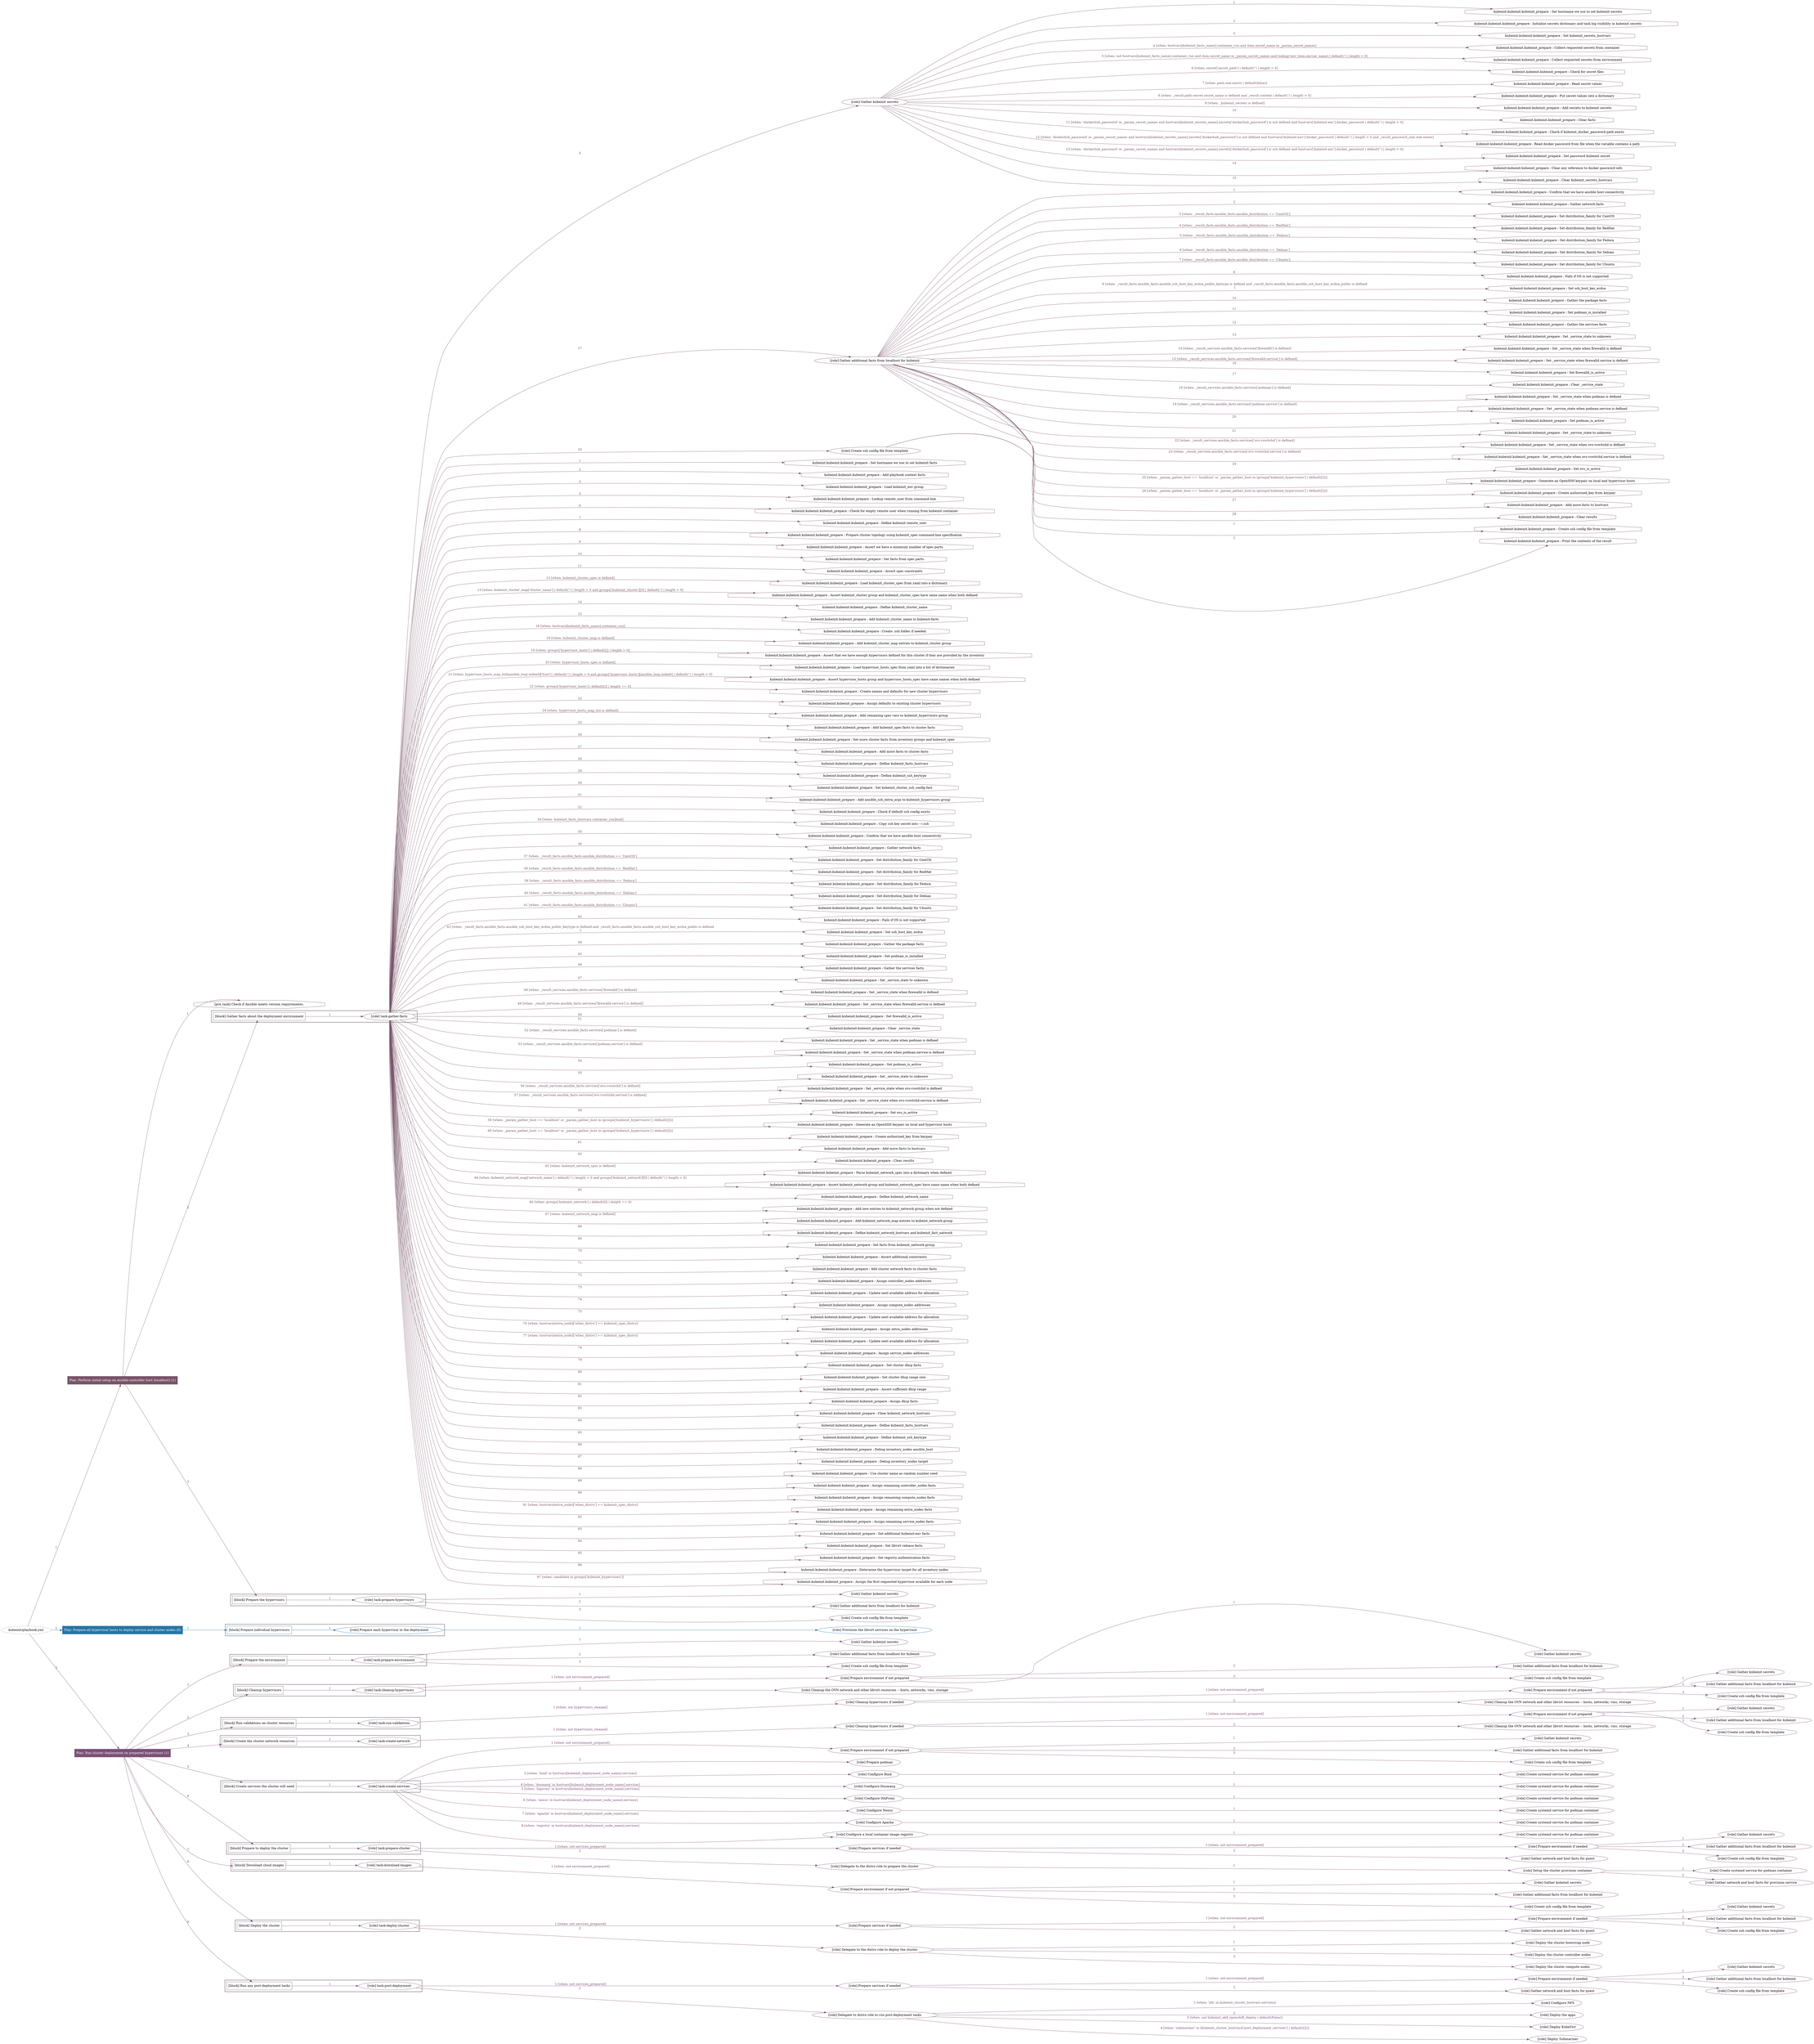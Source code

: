digraph {
	graph [concentrate=true ordering=in rankdir=LR ratio=fill]
	edge [esep=5 sep=10]
	"kubeinit/playbook.yml" [URL="/home/runner/work/kubeinit/kubeinit/kubeinit/playbook.yml" id=playbook_a05b44aa style=dotted]
	play_44aa5e5c [label="Play: Perform initial setup on ansible-controller host (localhost) (1)" URL="/home/runner/work/kubeinit/kubeinit/kubeinit/playbook.yml" color="#785469" fontcolor="#ffffff" id=play_44aa5e5c shape=box style=filled tooltip=localhost]
	"kubeinit/playbook.yml" -> play_44aa5e5c [label="1 " color="#785469" fontcolor="#785469" id=edge_9648afdd labeltooltip="1 " tooltip="1 "]
	subgraph "Gather kubeinit secrets" {
		role_697aa206 [label="[role] Gather kubeinit secrets" URL="/home/runner/.ansible/collections/ansible_collections/kubeinit/kubeinit/roles/kubeinit_prepare/tasks/gather_kubeinit_facts.yml" color="#785469" id=role_697aa206 tooltip="Gather kubeinit secrets"]
		task_63d30aac [label="kubeinit.kubeinit.kubeinit_prepare : Set hostname we use to set kubeinit secrets" URL="/home/runner/.ansible/collections/ansible_collections/kubeinit/kubeinit/roles/kubeinit_prepare/tasks/gather_kubeinit_secrets.yml" color="#785469" id=task_63d30aac shape=octagon tooltip="kubeinit.kubeinit.kubeinit_prepare : Set hostname we use to set kubeinit secrets"]
		role_697aa206 -> task_63d30aac [label="1 " color="#785469" fontcolor="#785469" id=edge_c56d1538 labeltooltip="1 " tooltip="1 "]
		task_6c2e8370 [label="kubeinit.kubeinit.kubeinit_prepare : Initialize secrets dictionary and task log visibility in kubeinit secrets" URL="/home/runner/.ansible/collections/ansible_collections/kubeinit/kubeinit/roles/kubeinit_prepare/tasks/gather_kubeinit_secrets.yml" color="#785469" id=task_6c2e8370 shape=octagon tooltip="kubeinit.kubeinit.kubeinit_prepare : Initialize secrets dictionary and task log visibility in kubeinit secrets"]
		role_697aa206 -> task_6c2e8370 [label="2 " color="#785469" fontcolor="#785469" id=edge_9338ed89 labeltooltip="2 " tooltip="2 "]
		task_1a2e6fe9 [label="kubeinit.kubeinit.kubeinit_prepare : Set kubeinit_secrets_hostvars" URL="/home/runner/.ansible/collections/ansible_collections/kubeinit/kubeinit/roles/kubeinit_prepare/tasks/gather_kubeinit_secrets.yml" color="#785469" id=task_1a2e6fe9 shape=octagon tooltip="kubeinit.kubeinit.kubeinit_prepare : Set kubeinit_secrets_hostvars"]
		role_697aa206 -> task_1a2e6fe9 [label="3 " color="#785469" fontcolor="#785469" id=edge_0071c51b labeltooltip="3 " tooltip="3 "]
		task_e702c7f4 [label="kubeinit.kubeinit.kubeinit_prepare : Collect requested secrets from container" URL="/home/runner/.ansible/collections/ansible_collections/kubeinit/kubeinit/roles/kubeinit_prepare/tasks/gather_kubeinit_secrets.yml" color="#785469" id=task_e702c7f4 shape=octagon tooltip="kubeinit.kubeinit.kubeinit_prepare : Collect requested secrets from container"]
		role_697aa206 -> task_e702c7f4 [label="4 [when: hostvars[kubeinit_facts_name].container_run and item.secret_name in _param_secret_names]" color="#785469" fontcolor="#785469" id=edge_d7063810 labeltooltip="4 [when: hostvars[kubeinit_facts_name].container_run and item.secret_name in _param_secret_names]" tooltip="4 [when: hostvars[kubeinit_facts_name].container_run and item.secret_name in _param_secret_names]"]
		task_fdfaa9b0 [label="kubeinit.kubeinit.kubeinit_prepare : Collect requested secrets from environment" URL="/home/runner/.ansible/collections/ansible_collections/kubeinit/kubeinit/roles/kubeinit_prepare/tasks/gather_kubeinit_secrets.yml" color="#785469" id=task_fdfaa9b0 shape=octagon tooltip="kubeinit.kubeinit.kubeinit_prepare : Collect requested secrets from environment"]
		role_697aa206 -> task_fdfaa9b0 [label="5 [when: not hostvars[kubeinit_facts_name].container_run and item.secret_name in _param_secret_names and lookup('env',item.envvar_name) | default('') | length > 0]" color="#785469" fontcolor="#785469" id=edge_5344c09a labeltooltip="5 [when: not hostvars[kubeinit_facts_name].container_run and item.secret_name in _param_secret_names and lookup('env',item.envvar_name) | default('') | length > 0]" tooltip="5 [when: not hostvars[kubeinit_facts_name].container_run and item.secret_name in _param_secret_names and lookup('env',item.envvar_name) | default('') | length > 0]"]
		task_ef6646a0 [label="kubeinit.kubeinit.kubeinit_prepare : Check for secret files" URL="/home/runner/.ansible/collections/ansible_collections/kubeinit/kubeinit/roles/kubeinit_prepare/tasks/gather_kubeinit_secrets.yml" color="#785469" id=task_ef6646a0 shape=octagon tooltip="kubeinit.kubeinit.kubeinit_prepare : Check for secret files"]
		role_697aa206 -> task_ef6646a0 [label="6 [when: secret['secret_path'] | default('') | length > 0]" color="#785469" fontcolor="#785469" id=edge_ccb630a1 labeltooltip="6 [when: secret['secret_path'] | default('') | length > 0]" tooltip="6 [when: secret['secret_path'] | default('') | length > 0]"]
		task_7fc7061d [label="kubeinit.kubeinit.kubeinit_prepare : Read secret values" URL="/home/runner/.ansible/collections/ansible_collections/kubeinit/kubeinit/roles/kubeinit_prepare/tasks/gather_kubeinit_secrets.yml" color="#785469" id=task_7fc7061d shape=octagon tooltip="kubeinit.kubeinit.kubeinit_prepare : Read secret values"]
		role_697aa206 -> task_7fc7061d [label="7 [when: path.stat.exists | default(false)]" color="#785469" fontcolor="#785469" id=edge_3899271e labeltooltip="7 [when: path.stat.exists | default(false)]" tooltip="7 [when: path.stat.exists | default(false)]"]
		task_e60dec36 [label="kubeinit.kubeinit.kubeinit_prepare : Put secret values into a dictionary" URL="/home/runner/.ansible/collections/ansible_collections/kubeinit/kubeinit/roles/kubeinit_prepare/tasks/gather_kubeinit_secrets.yml" color="#785469" id=task_e60dec36 shape=octagon tooltip="kubeinit.kubeinit.kubeinit_prepare : Put secret values into a dictionary"]
		role_697aa206 -> task_e60dec36 [label="8 [when: _result.path.secret.secret_name is defined and _result.content | default('') | length > 0]" color="#785469" fontcolor="#785469" id=edge_724f67e9 labeltooltip="8 [when: _result.path.secret.secret_name is defined and _result.content | default('') | length > 0]" tooltip="8 [when: _result.path.secret.secret_name is defined and _result.content | default('') | length > 0]"]
		task_5f41668a [label="kubeinit.kubeinit.kubeinit_prepare : Add secrets to kubeinit secrets" URL="/home/runner/.ansible/collections/ansible_collections/kubeinit/kubeinit/roles/kubeinit_prepare/tasks/gather_kubeinit_secrets.yml" color="#785469" id=task_5f41668a shape=octagon tooltip="kubeinit.kubeinit.kubeinit_prepare : Add secrets to kubeinit secrets"]
		role_697aa206 -> task_5f41668a [label="9 [when: _kubeinit_secrets is defined]" color="#785469" fontcolor="#785469" id=edge_63d9c722 labeltooltip="9 [when: _kubeinit_secrets is defined]" tooltip="9 [when: _kubeinit_secrets is defined]"]
		task_f451ec78 [label="kubeinit.kubeinit.kubeinit_prepare : Clear facts" URL="/home/runner/.ansible/collections/ansible_collections/kubeinit/kubeinit/roles/kubeinit_prepare/tasks/gather_kubeinit_secrets.yml" color="#785469" id=task_f451ec78 shape=octagon tooltip="kubeinit.kubeinit.kubeinit_prepare : Clear facts"]
		role_697aa206 -> task_f451ec78 [label="10 " color="#785469" fontcolor="#785469" id=edge_395c9965 labeltooltip="10 " tooltip="10 "]
		task_83add039 [label="kubeinit.kubeinit.kubeinit_prepare : Check if kubeinit_docker_password path exists" URL="/home/runner/.ansible/collections/ansible_collections/kubeinit/kubeinit/roles/kubeinit_prepare/tasks/gather_kubeinit_secrets.yml" color="#785469" id=task_83add039 shape=octagon tooltip="kubeinit.kubeinit.kubeinit_prepare : Check if kubeinit_docker_password path exists"]
		role_697aa206 -> task_83add039 [label="11 [when: 'dockerhub_password' in _param_secret_names and hostvars[kubeinit_secrets_name].secrets['dockerhub_password'] is not defined and hostvars['kubeinit-env'].docker_password | default('') | length > 0]" color="#785469" fontcolor="#785469" id=edge_924d1889 labeltooltip="11 [when: 'dockerhub_password' in _param_secret_names and hostvars[kubeinit_secrets_name].secrets['dockerhub_password'] is not defined and hostvars['kubeinit-env'].docker_password | default('') | length > 0]" tooltip="11 [when: 'dockerhub_password' in _param_secret_names and hostvars[kubeinit_secrets_name].secrets['dockerhub_password'] is not defined and hostvars['kubeinit-env'].docker_password | default('') | length > 0]"]
		task_70f33214 [label="kubeinit.kubeinit.kubeinit_prepare : Read docker password from file when the variable contains a path" URL="/home/runner/.ansible/collections/ansible_collections/kubeinit/kubeinit/roles/kubeinit_prepare/tasks/gather_kubeinit_secrets.yml" color="#785469" id=task_70f33214 shape=octagon tooltip="kubeinit.kubeinit.kubeinit_prepare : Read docker password from file when the variable contains a path"]
		role_697aa206 -> task_70f33214 [label="12 [when: 'dockerhub_password' in _param_secret_names and hostvars[kubeinit_secrets_name].secrets['dockerhub_password'] is not defined and hostvars['kubeinit-env'].docker_password | default('') | length > 0 and _result_password_stat.stat.exists]" color="#785469" fontcolor="#785469" id=edge_31733ad4 labeltooltip="12 [when: 'dockerhub_password' in _param_secret_names and hostvars[kubeinit_secrets_name].secrets['dockerhub_password'] is not defined and hostvars['kubeinit-env'].docker_password | default('') | length > 0 and _result_password_stat.stat.exists]" tooltip="12 [when: 'dockerhub_password' in _param_secret_names and hostvars[kubeinit_secrets_name].secrets['dockerhub_password'] is not defined and hostvars['kubeinit-env'].docker_password | default('') | length > 0 and _result_password_stat.stat.exists]"]
		task_09e0ad48 [label="kubeinit.kubeinit.kubeinit_prepare : Set password kubeinit secret" URL="/home/runner/.ansible/collections/ansible_collections/kubeinit/kubeinit/roles/kubeinit_prepare/tasks/gather_kubeinit_secrets.yml" color="#785469" id=task_09e0ad48 shape=octagon tooltip="kubeinit.kubeinit.kubeinit_prepare : Set password kubeinit secret"]
		role_697aa206 -> task_09e0ad48 [label="13 [when: 'dockerhub_password' in _param_secret_names and hostvars[kubeinit_secrets_name].secrets['dockerhub_password'] is not defined and hostvars['kubeinit-env'].docker_password | default('') | length > 0]" color="#785469" fontcolor="#785469" id=edge_b3886aa4 labeltooltip="13 [when: 'dockerhub_password' in _param_secret_names and hostvars[kubeinit_secrets_name].secrets['dockerhub_password'] is not defined and hostvars['kubeinit-env'].docker_password | default('') | length > 0]" tooltip="13 [when: 'dockerhub_password' in _param_secret_names and hostvars[kubeinit_secrets_name].secrets['dockerhub_password'] is not defined and hostvars['kubeinit-env'].docker_password | default('') | length > 0]"]
		task_53fd6ab1 [label="kubeinit.kubeinit.kubeinit_prepare : Clear any reference to docker password info" URL="/home/runner/.ansible/collections/ansible_collections/kubeinit/kubeinit/roles/kubeinit_prepare/tasks/gather_kubeinit_secrets.yml" color="#785469" id=task_53fd6ab1 shape=octagon tooltip="kubeinit.kubeinit.kubeinit_prepare : Clear any reference to docker password info"]
		role_697aa206 -> task_53fd6ab1 [label="14 " color="#785469" fontcolor="#785469" id=edge_caf9fa9e labeltooltip="14 " tooltip="14 "]
		task_99a3b3f8 [label="kubeinit.kubeinit.kubeinit_prepare : Clear kubeinit_secrets_hostvars" URL="/home/runner/.ansible/collections/ansible_collections/kubeinit/kubeinit/roles/kubeinit_prepare/tasks/gather_kubeinit_secrets.yml" color="#785469" id=task_99a3b3f8 shape=octagon tooltip="kubeinit.kubeinit.kubeinit_prepare : Clear kubeinit_secrets_hostvars"]
		role_697aa206 -> task_99a3b3f8 [label="15 " color="#785469" fontcolor="#785469" id=edge_2ea37f8f labeltooltip="15 " tooltip="15 "]
	}
	subgraph "Gather additional facts from localhost for kubeinit" {
		role_eaee7c22 [label="[role] Gather additional facts from localhost for kubeinit" URL="/home/runner/.ansible/collections/ansible_collections/kubeinit/kubeinit/roles/kubeinit_prepare/tasks/gather_kubeinit_facts.yml" color="#785469" id=role_eaee7c22 tooltip="Gather additional facts from localhost for kubeinit"]
		task_c176c83c [label="kubeinit.kubeinit.kubeinit_prepare : Confirm that we have ansible host connectivity" URL="/home/runner/.ansible/collections/ansible_collections/kubeinit/kubeinit/roles/kubeinit_prepare/tasks/gather_host_facts.yml" color="#785469" id=task_c176c83c shape=octagon tooltip="kubeinit.kubeinit.kubeinit_prepare : Confirm that we have ansible host connectivity"]
		role_eaee7c22 -> task_c176c83c [label="1 " color="#785469" fontcolor="#785469" id=edge_2c242b27 labeltooltip="1 " tooltip="1 "]
		task_720d563a [label="kubeinit.kubeinit.kubeinit_prepare : Gather network facts" URL="/home/runner/.ansible/collections/ansible_collections/kubeinit/kubeinit/roles/kubeinit_prepare/tasks/gather_host_facts.yml" color="#785469" id=task_720d563a shape=octagon tooltip="kubeinit.kubeinit.kubeinit_prepare : Gather network facts"]
		role_eaee7c22 -> task_720d563a [label="2 " color="#785469" fontcolor="#785469" id=edge_4d425360 labeltooltip="2 " tooltip="2 "]
		task_e6dfd6ab [label="kubeinit.kubeinit.kubeinit_prepare : Set distribution_family for CentOS" URL="/home/runner/.ansible/collections/ansible_collections/kubeinit/kubeinit/roles/kubeinit_prepare/tasks/gather_host_facts.yml" color="#785469" id=task_e6dfd6ab shape=octagon tooltip="kubeinit.kubeinit.kubeinit_prepare : Set distribution_family for CentOS"]
		role_eaee7c22 -> task_e6dfd6ab [label="3 [when: _result_facts.ansible_facts.ansible_distribution == 'CentOS']" color="#785469" fontcolor="#785469" id=edge_8dfb3ae0 labeltooltip="3 [when: _result_facts.ansible_facts.ansible_distribution == 'CentOS']" tooltip="3 [when: _result_facts.ansible_facts.ansible_distribution == 'CentOS']"]
		task_05119d32 [label="kubeinit.kubeinit.kubeinit_prepare : Set distribution_family for RedHat" URL="/home/runner/.ansible/collections/ansible_collections/kubeinit/kubeinit/roles/kubeinit_prepare/tasks/gather_host_facts.yml" color="#785469" id=task_05119d32 shape=octagon tooltip="kubeinit.kubeinit.kubeinit_prepare : Set distribution_family for RedHat"]
		role_eaee7c22 -> task_05119d32 [label="4 [when: _result_facts.ansible_facts.ansible_distribution == 'RedHat']" color="#785469" fontcolor="#785469" id=edge_4122be54 labeltooltip="4 [when: _result_facts.ansible_facts.ansible_distribution == 'RedHat']" tooltip="4 [when: _result_facts.ansible_facts.ansible_distribution == 'RedHat']"]
		task_0907404c [label="kubeinit.kubeinit.kubeinit_prepare : Set distribution_family for Fedora" URL="/home/runner/.ansible/collections/ansible_collections/kubeinit/kubeinit/roles/kubeinit_prepare/tasks/gather_host_facts.yml" color="#785469" id=task_0907404c shape=octagon tooltip="kubeinit.kubeinit.kubeinit_prepare : Set distribution_family for Fedora"]
		role_eaee7c22 -> task_0907404c [label="5 [when: _result_facts.ansible_facts.ansible_distribution == 'Fedora']" color="#785469" fontcolor="#785469" id=edge_45e750cd labeltooltip="5 [when: _result_facts.ansible_facts.ansible_distribution == 'Fedora']" tooltip="5 [when: _result_facts.ansible_facts.ansible_distribution == 'Fedora']"]
		task_b3946679 [label="kubeinit.kubeinit.kubeinit_prepare : Set distribution_family for Debian" URL="/home/runner/.ansible/collections/ansible_collections/kubeinit/kubeinit/roles/kubeinit_prepare/tasks/gather_host_facts.yml" color="#785469" id=task_b3946679 shape=octagon tooltip="kubeinit.kubeinit.kubeinit_prepare : Set distribution_family for Debian"]
		role_eaee7c22 -> task_b3946679 [label="6 [when: _result_facts.ansible_facts.ansible_distribution == 'Debian']" color="#785469" fontcolor="#785469" id=edge_6715911c labeltooltip="6 [when: _result_facts.ansible_facts.ansible_distribution == 'Debian']" tooltip="6 [when: _result_facts.ansible_facts.ansible_distribution == 'Debian']"]
		task_c72eff17 [label="kubeinit.kubeinit.kubeinit_prepare : Set distribution_family for Ubuntu" URL="/home/runner/.ansible/collections/ansible_collections/kubeinit/kubeinit/roles/kubeinit_prepare/tasks/gather_host_facts.yml" color="#785469" id=task_c72eff17 shape=octagon tooltip="kubeinit.kubeinit.kubeinit_prepare : Set distribution_family for Ubuntu"]
		role_eaee7c22 -> task_c72eff17 [label="7 [when: _result_facts.ansible_facts.ansible_distribution == 'Ubuntu']" color="#785469" fontcolor="#785469" id=edge_7e940755 labeltooltip="7 [when: _result_facts.ansible_facts.ansible_distribution == 'Ubuntu']" tooltip="7 [when: _result_facts.ansible_facts.ansible_distribution == 'Ubuntu']"]
		task_d3bc460d [label="kubeinit.kubeinit.kubeinit_prepare : Fails if OS is not supported" URL="/home/runner/.ansible/collections/ansible_collections/kubeinit/kubeinit/roles/kubeinit_prepare/tasks/gather_host_facts.yml" color="#785469" id=task_d3bc460d shape=octagon tooltip="kubeinit.kubeinit.kubeinit_prepare : Fails if OS is not supported"]
		role_eaee7c22 -> task_d3bc460d [label="8 " color="#785469" fontcolor="#785469" id=edge_881f0278 labeltooltip="8 " tooltip="8 "]
		task_fb2f8cb9 [label="kubeinit.kubeinit.kubeinit_prepare : Set ssh_host_key_ecdsa" URL="/home/runner/.ansible/collections/ansible_collections/kubeinit/kubeinit/roles/kubeinit_prepare/tasks/gather_host_facts.yml" color="#785469" id=task_fb2f8cb9 shape=octagon tooltip="kubeinit.kubeinit.kubeinit_prepare : Set ssh_host_key_ecdsa"]
		role_eaee7c22 -> task_fb2f8cb9 [label="9 [when: _result_facts.ansible_facts.ansible_ssh_host_key_ecdsa_public_keytype is defined and _result_facts.ansible_facts.ansible_ssh_host_key_ecdsa_public is defined
]" color="#785469" fontcolor="#785469" id=edge_f3e875ab labeltooltip="9 [when: _result_facts.ansible_facts.ansible_ssh_host_key_ecdsa_public_keytype is defined and _result_facts.ansible_facts.ansible_ssh_host_key_ecdsa_public is defined
]" tooltip="9 [when: _result_facts.ansible_facts.ansible_ssh_host_key_ecdsa_public_keytype is defined and _result_facts.ansible_facts.ansible_ssh_host_key_ecdsa_public is defined
]"]
		task_912721fd [label="kubeinit.kubeinit.kubeinit_prepare : Gather the package facts" URL="/home/runner/.ansible/collections/ansible_collections/kubeinit/kubeinit/roles/kubeinit_prepare/tasks/gather_host_facts.yml" color="#785469" id=task_912721fd shape=octagon tooltip="kubeinit.kubeinit.kubeinit_prepare : Gather the package facts"]
		role_eaee7c22 -> task_912721fd [label="10 " color="#785469" fontcolor="#785469" id=edge_13268194 labeltooltip="10 " tooltip="10 "]
		task_b57a48b7 [label="kubeinit.kubeinit.kubeinit_prepare : Set podman_is_installed" URL="/home/runner/.ansible/collections/ansible_collections/kubeinit/kubeinit/roles/kubeinit_prepare/tasks/gather_host_facts.yml" color="#785469" id=task_b57a48b7 shape=octagon tooltip="kubeinit.kubeinit.kubeinit_prepare : Set podman_is_installed"]
		role_eaee7c22 -> task_b57a48b7 [label="11 " color="#785469" fontcolor="#785469" id=edge_f92e56eb labeltooltip="11 " tooltip="11 "]
		task_fd43c86c [label="kubeinit.kubeinit.kubeinit_prepare : Gather the services facts" URL="/home/runner/.ansible/collections/ansible_collections/kubeinit/kubeinit/roles/kubeinit_prepare/tasks/gather_host_facts.yml" color="#785469" id=task_fd43c86c shape=octagon tooltip="kubeinit.kubeinit.kubeinit_prepare : Gather the services facts"]
		role_eaee7c22 -> task_fd43c86c [label="12 " color="#785469" fontcolor="#785469" id=edge_8cad4aac labeltooltip="12 " tooltip="12 "]
		task_8e8abcd1 [label="kubeinit.kubeinit.kubeinit_prepare : Set _service_state to unknown" URL="/home/runner/.ansible/collections/ansible_collections/kubeinit/kubeinit/roles/kubeinit_prepare/tasks/gather_host_facts.yml" color="#785469" id=task_8e8abcd1 shape=octagon tooltip="kubeinit.kubeinit.kubeinit_prepare : Set _service_state to unknown"]
		role_eaee7c22 -> task_8e8abcd1 [label="13 " color="#785469" fontcolor="#785469" id=edge_29373010 labeltooltip="13 " tooltip="13 "]
		task_de2fd63a [label="kubeinit.kubeinit.kubeinit_prepare : Set _service_state when firewalld is defined" URL="/home/runner/.ansible/collections/ansible_collections/kubeinit/kubeinit/roles/kubeinit_prepare/tasks/gather_host_facts.yml" color="#785469" id=task_de2fd63a shape=octagon tooltip="kubeinit.kubeinit.kubeinit_prepare : Set _service_state when firewalld is defined"]
		role_eaee7c22 -> task_de2fd63a [label="14 [when: _result_services.ansible_facts.services['firewalld'] is defined]" color="#785469" fontcolor="#785469" id=edge_8f5ab1b1 labeltooltip="14 [when: _result_services.ansible_facts.services['firewalld'] is defined]" tooltip="14 [when: _result_services.ansible_facts.services['firewalld'] is defined]"]
		task_d2537aed [label="kubeinit.kubeinit.kubeinit_prepare : Set _service_state when firewalld.service is defined" URL="/home/runner/.ansible/collections/ansible_collections/kubeinit/kubeinit/roles/kubeinit_prepare/tasks/gather_host_facts.yml" color="#785469" id=task_d2537aed shape=octagon tooltip="kubeinit.kubeinit.kubeinit_prepare : Set _service_state when firewalld.service is defined"]
		role_eaee7c22 -> task_d2537aed [label="15 [when: _result_services.ansible_facts.services['firewalld.service'] is defined]" color="#785469" fontcolor="#785469" id=edge_4695dc93 labeltooltip="15 [when: _result_services.ansible_facts.services['firewalld.service'] is defined]" tooltip="15 [when: _result_services.ansible_facts.services['firewalld.service'] is defined]"]
		task_ff107877 [label="kubeinit.kubeinit.kubeinit_prepare : Set firewalld_is_active" URL="/home/runner/.ansible/collections/ansible_collections/kubeinit/kubeinit/roles/kubeinit_prepare/tasks/gather_host_facts.yml" color="#785469" id=task_ff107877 shape=octagon tooltip="kubeinit.kubeinit.kubeinit_prepare : Set firewalld_is_active"]
		role_eaee7c22 -> task_ff107877 [label="16 " color="#785469" fontcolor="#785469" id=edge_13179963 labeltooltip="16 " tooltip="16 "]
		task_cf02de97 [label="kubeinit.kubeinit.kubeinit_prepare : Clear _service_state" URL="/home/runner/.ansible/collections/ansible_collections/kubeinit/kubeinit/roles/kubeinit_prepare/tasks/gather_host_facts.yml" color="#785469" id=task_cf02de97 shape=octagon tooltip="kubeinit.kubeinit.kubeinit_prepare : Clear _service_state"]
		role_eaee7c22 -> task_cf02de97 [label="17 " color="#785469" fontcolor="#785469" id=edge_8385a306 labeltooltip="17 " tooltip="17 "]
		task_fb58ecb4 [label="kubeinit.kubeinit.kubeinit_prepare : Set _service_state when podman is defined" URL="/home/runner/.ansible/collections/ansible_collections/kubeinit/kubeinit/roles/kubeinit_prepare/tasks/gather_host_facts.yml" color="#785469" id=task_fb58ecb4 shape=octagon tooltip="kubeinit.kubeinit.kubeinit_prepare : Set _service_state when podman is defined"]
		role_eaee7c22 -> task_fb58ecb4 [label="18 [when: _result_services.ansible_facts.services['podman'] is defined]" color="#785469" fontcolor="#785469" id=edge_96682c63 labeltooltip="18 [when: _result_services.ansible_facts.services['podman'] is defined]" tooltip="18 [when: _result_services.ansible_facts.services['podman'] is defined]"]
		task_e643a486 [label="kubeinit.kubeinit.kubeinit_prepare : Set _service_state when podman.service is defined" URL="/home/runner/.ansible/collections/ansible_collections/kubeinit/kubeinit/roles/kubeinit_prepare/tasks/gather_host_facts.yml" color="#785469" id=task_e643a486 shape=octagon tooltip="kubeinit.kubeinit.kubeinit_prepare : Set _service_state when podman.service is defined"]
		role_eaee7c22 -> task_e643a486 [label="19 [when: _result_services.ansible_facts.services['podman.service'] is defined]" color="#785469" fontcolor="#785469" id=edge_2eeaad4f labeltooltip="19 [when: _result_services.ansible_facts.services['podman.service'] is defined]" tooltip="19 [when: _result_services.ansible_facts.services['podman.service'] is defined]"]
		task_18e2308f [label="kubeinit.kubeinit.kubeinit_prepare : Set podman_is_active" URL="/home/runner/.ansible/collections/ansible_collections/kubeinit/kubeinit/roles/kubeinit_prepare/tasks/gather_host_facts.yml" color="#785469" id=task_18e2308f shape=octagon tooltip="kubeinit.kubeinit.kubeinit_prepare : Set podman_is_active"]
		role_eaee7c22 -> task_18e2308f [label="20 " color="#785469" fontcolor="#785469" id=edge_2ab46ebd labeltooltip="20 " tooltip="20 "]
		task_c407d33a [label="kubeinit.kubeinit.kubeinit_prepare : Set _service_state to unknown" URL="/home/runner/.ansible/collections/ansible_collections/kubeinit/kubeinit/roles/kubeinit_prepare/tasks/gather_host_facts.yml" color="#785469" id=task_c407d33a shape=octagon tooltip="kubeinit.kubeinit.kubeinit_prepare : Set _service_state to unknown"]
		role_eaee7c22 -> task_c407d33a [label="21 " color="#785469" fontcolor="#785469" id=edge_4d462967 labeltooltip="21 " tooltip="21 "]
		task_01523037 [label="kubeinit.kubeinit.kubeinit_prepare : Set _service_state when ovs-vswitchd is defined" URL="/home/runner/.ansible/collections/ansible_collections/kubeinit/kubeinit/roles/kubeinit_prepare/tasks/gather_host_facts.yml" color="#785469" id=task_01523037 shape=octagon tooltip="kubeinit.kubeinit.kubeinit_prepare : Set _service_state when ovs-vswitchd is defined"]
		role_eaee7c22 -> task_01523037 [label="22 [when: _result_services.ansible_facts.services['ovs-vswitchd'] is defined]" color="#785469" fontcolor="#785469" id=edge_c2bed36e labeltooltip="22 [when: _result_services.ansible_facts.services['ovs-vswitchd'] is defined]" tooltip="22 [when: _result_services.ansible_facts.services['ovs-vswitchd'] is defined]"]
		task_a5a3c75f [label="kubeinit.kubeinit.kubeinit_prepare : Set _service_state when ovs-vswitchd.service is defined" URL="/home/runner/.ansible/collections/ansible_collections/kubeinit/kubeinit/roles/kubeinit_prepare/tasks/gather_host_facts.yml" color="#785469" id=task_a5a3c75f shape=octagon tooltip="kubeinit.kubeinit.kubeinit_prepare : Set _service_state when ovs-vswitchd.service is defined"]
		role_eaee7c22 -> task_a5a3c75f [label="23 [when: _result_services.ansible_facts.services['ovs-vswitchd.service'] is defined]" color="#785469" fontcolor="#785469" id=edge_5109e36a labeltooltip="23 [when: _result_services.ansible_facts.services['ovs-vswitchd.service'] is defined]" tooltip="23 [when: _result_services.ansible_facts.services['ovs-vswitchd.service'] is defined]"]
		task_ae9c6994 [label="kubeinit.kubeinit.kubeinit_prepare : Set ovs_is_active" URL="/home/runner/.ansible/collections/ansible_collections/kubeinit/kubeinit/roles/kubeinit_prepare/tasks/gather_host_facts.yml" color="#785469" id=task_ae9c6994 shape=octagon tooltip="kubeinit.kubeinit.kubeinit_prepare : Set ovs_is_active"]
		role_eaee7c22 -> task_ae9c6994 [label="24 " color="#785469" fontcolor="#785469" id=edge_4097be99 labeltooltip="24 " tooltip="24 "]
		task_0ebfda3d [label="kubeinit.kubeinit.kubeinit_prepare : Generate an OpenSSH keypair on local and hypervisor hosts" URL="/home/runner/.ansible/collections/ansible_collections/kubeinit/kubeinit/roles/kubeinit_prepare/tasks/gather_host_facts.yml" color="#785469" id=task_0ebfda3d shape=octagon tooltip="kubeinit.kubeinit.kubeinit_prepare : Generate an OpenSSH keypair on local and hypervisor hosts"]
		role_eaee7c22 -> task_0ebfda3d [label="25 [when: _param_gather_host == 'localhost' or _param_gather_host in (groups['kubeinit_hypervisors'] | default([]))]" color="#785469" fontcolor="#785469" id=edge_a04609c6 labeltooltip="25 [when: _param_gather_host == 'localhost' or _param_gather_host in (groups['kubeinit_hypervisors'] | default([]))]" tooltip="25 [when: _param_gather_host == 'localhost' or _param_gather_host in (groups['kubeinit_hypervisors'] | default([]))]"]
		task_51ba64c9 [label="kubeinit.kubeinit.kubeinit_prepare : Create authorized_key from keypair" URL="/home/runner/.ansible/collections/ansible_collections/kubeinit/kubeinit/roles/kubeinit_prepare/tasks/gather_host_facts.yml" color="#785469" id=task_51ba64c9 shape=octagon tooltip="kubeinit.kubeinit.kubeinit_prepare : Create authorized_key from keypair"]
		role_eaee7c22 -> task_51ba64c9 [label="26 [when: _param_gather_host == 'localhost' or _param_gather_host in (groups['kubeinit_hypervisors'] | default([]))]" color="#785469" fontcolor="#785469" id=edge_b7877768 labeltooltip="26 [when: _param_gather_host == 'localhost' or _param_gather_host in (groups['kubeinit_hypervisors'] | default([]))]" tooltip="26 [when: _param_gather_host == 'localhost' or _param_gather_host in (groups['kubeinit_hypervisors'] | default([]))]"]
		task_021e0d2c [label="kubeinit.kubeinit.kubeinit_prepare : Add more facts to hostvars" URL="/home/runner/.ansible/collections/ansible_collections/kubeinit/kubeinit/roles/kubeinit_prepare/tasks/gather_host_facts.yml" color="#785469" id=task_021e0d2c shape=octagon tooltip="kubeinit.kubeinit.kubeinit_prepare : Add more facts to hostvars"]
		role_eaee7c22 -> task_021e0d2c [label="27 " color="#785469" fontcolor="#785469" id=edge_5f8b7361 labeltooltip="27 " tooltip="27 "]
		task_87aa169b [label="kubeinit.kubeinit.kubeinit_prepare : Clear results" URL="/home/runner/.ansible/collections/ansible_collections/kubeinit/kubeinit/roles/kubeinit_prepare/tasks/gather_host_facts.yml" color="#785469" id=task_87aa169b shape=octagon tooltip="kubeinit.kubeinit.kubeinit_prepare : Clear results"]
		role_eaee7c22 -> task_87aa169b [label="28 " color="#785469" fontcolor="#785469" id=edge_669aabd2 labeltooltip="28 " tooltip="28 "]
	}
	subgraph "Create ssh config file from template" {
		role_e79e0daa [label="[role] Create ssh config file from template" URL="/home/runner/.ansible/collections/ansible_collections/kubeinit/kubeinit/roles/kubeinit_prepare/tasks/gather_kubeinit_facts.yml" color="#785469" id=role_e79e0daa tooltip="Create ssh config file from template"]
		task_5e7bfcc4 [label="kubeinit.kubeinit.kubeinit_prepare : Create ssh config file from template" URL="/home/runner/.ansible/collections/ansible_collections/kubeinit/kubeinit/roles/kubeinit_prepare/tasks/create_host_ssh_config.yml" color="#785469" id=task_5e7bfcc4 shape=octagon tooltip="kubeinit.kubeinit.kubeinit_prepare : Create ssh config file from template"]
		role_e79e0daa -> task_5e7bfcc4 [label="1 " color="#785469" fontcolor="#785469" id=edge_e875fffa labeltooltip="1 " tooltip="1 "]
		task_a519e0e0 [label="kubeinit.kubeinit.kubeinit_prepare : Print the contents of the result" URL="/home/runner/.ansible/collections/ansible_collections/kubeinit/kubeinit/roles/kubeinit_prepare/tasks/create_host_ssh_config.yml" color="#785469" id=task_a519e0e0 shape=octagon tooltip="kubeinit.kubeinit.kubeinit_prepare : Print the contents of the result"]
		role_e79e0daa -> task_a519e0e0 [label="2 " color="#785469" fontcolor="#785469" id=edge_b619f5cc labeltooltip="2 " tooltip="2 "]
	}
	subgraph "task-gather-facts" {
		role_6e53c412 [label="[role] task-gather-facts" URL="/home/runner/work/kubeinit/kubeinit/kubeinit/playbook.yml" color="#785469" id=role_6e53c412 tooltip="task-gather-facts"]
		task_2fc40b22 [label="kubeinit.kubeinit.kubeinit_prepare : Set hostname we use to set kubeinit facts" URL="/home/runner/.ansible/collections/ansible_collections/kubeinit/kubeinit/roles/kubeinit_prepare/tasks/gather_kubeinit_facts.yml" color="#785469" id=task_2fc40b22 shape=octagon tooltip="kubeinit.kubeinit.kubeinit_prepare : Set hostname we use to set kubeinit facts"]
		role_6e53c412 -> task_2fc40b22 [label="1 " color="#785469" fontcolor="#785469" id=edge_4f024011 labeltooltip="1 " tooltip="1 "]
		task_7640149b [label="kubeinit.kubeinit.kubeinit_prepare : Add playbook context facts" URL="/home/runner/.ansible/collections/ansible_collections/kubeinit/kubeinit/roles/kubeinit_prepare/tasks/gather_kubeinit_facts.yml" color="#785469" id=task_7640149b shape=octagon tooltip="kubeinit.kubeinit.kubeinit_prepare : Add playbook context facts"]
		role_6e53c412 -> task_7640149b [label="2 " color="#785469" fontcolor="#785469" id=edge_432f968f labeltooltip="2 " tooltip="2 "]
		task_a691d540 [label="kubeinit.kubeinit.kubeinit_prepare : Load kubeinit_env group" URL="/home/runner/.ansible/collections/ansible_collections/kubeinit/kubeinit/roles/kubeinit_prepare/tasks/gather_kubeinit_facts.yml" color="#785469" id=task_a691d540 shape=octagon tooltip="kubeinit.kubeinit.kubeinit_prepare : Load kubeinit_env group"]
		role_6e53c412 -> task_a691d540 [label="3 " color="#785469" fontcolor="#785469" id=edge_0575c57f labeltooltip="3 " tooltip="3 "]
		role_6e53c412 -> role_697aa206 [label="4 " color="#785469" fontcolor="#785469" id=edge_b0134375 labeltooltip="4 " tooltip="4 "]
		task_ad9ba547 [label="kubeinit.kubeinit.kubeinit_prepare : Lookup remote_user from command-line" URL="/home/runner/.ansible/collections/ansible_collections/kubeinit/kubeinit/roles/kubeinit_prepare/tasks/gather_kubeinit_facts.yml" color="#785469" id=task_ad9ba547 shape=octagon tooltip="kubeinit.kubeinit.kubeinit_prepare : Lookup remote_user from command-line"]
		role_6e53c412 -> task_ad9ba547 [label="5 " color="#785469" fontcolor="#785469" id=edge_621c1643 labeltooltip="5 " tooltip="5 "]
		task_12b29c81 [label="kubeinit.kubeinit.kubeinit_prepare : Check for empty remote user when running from kubeinit container" URL="/home/runner/.ansible/collections/ansible_collections/kubeinit/kubeinit/roles/kubeinit_prepare/tasks/gather_kubeinit_facts.yml" color="#785469" id=task_12b29c81 shape=octagon tooltip="kubeinit.kubeinit.kubeinit_prepare : Check for empty remote user when running from kubeinit container"]
		role_6e53c412 -> task_12b29c81 [label="6 " color="#785469" fontcolor="#785469" id=edge_5fe81e64 labeltooltip="6 " tooltip="6 "]
		task_3eb40ed5 [label="kubeinit.kubeinit.kubeinit_prepare : Define kubeinit remote_user" URL="/home/runner/.ansible/collections/ansible_collections/kubeinit/kubeinit/roles/kubeinit_prepare/tasks/gather_kubeinit_facts.yml" color="#785469" id=task_3eb40ed5 shape=octagon tooltip="kubeinit.kubeinit.kubeinit_prepare : Define kubeinit remote_user"]
		role_6e53c412 -> task_3eb40ed5 [label="7 " color="#785469" fontcolor="#785469" id=edge_2a2993e4 labeltooltip="7 " tooltip="7 "]
		task_3b238d29 [label="kubeinit.kubeinit.kubeinit_prepare : Prepare cluster topology using kubeinit_spec command-line specification" URL="/home/runner/.ansible/collections/ansible_collections/kubeinit/kubeinit/roles/kubeinit_prepare/tasks/gather_kubeinit_facts.yml" color="#785469" id=task_3b238d29 shape=octagon tooltip="kubeinit.kubeinit.kubeinit_prepare : Prepare cluster topology using kubeinit_spec command-line specification"]
		role_6e53c412 -> task_3b238d29 [label="8 " color="#785469" fontcolor="#785469" id=edge_b8187edb labeltooltip="8 " tooltip="8 "]
		task_04d5ce15 [label="kubeinit.kubeinit.kubeinit_prepare : Assert we have a minimum number of spec parts" URL="/home/runner/.ansible/collections/ansible_collections/kubeinit/kubeinit/roles/kubeinit_prepare/tasks/gather_kubeinit_facts.yml" color="#785469" id=task_04d5ce15 shape=octagon tooltip="kubeinit.kubeinit.kubeinit_prepare : Assert we have a minimum number of spec parts"]
		role_6e53c412 -> task_04d5ce15 [label="9 " color="#785469" fontcolor="#785469" id=edge_b951bf01 labeltooltip="9 " tooltip="9 "]
		task_f6c98b98 [label="kubeinit.kubeinit.kubeinit_prepare : Set facts from spec parts" URL="/home/runner/.ansible/collections/ansible_collections/kubeinit/kubeinit/roles/kubeinit_prepare/tasks/gather_kubeinit_facts.yml" color="#785469" id=task_f6c98b98 shape=octagon tooltip="kubeinit.kubeinit.kubeinit_prepare : Set facts from spec parts"]
		role_6e53c412 -> task_f6c98b98 [label="10 " color="#785469" fontcolor="#785469" id=edge_c406eea8 labeltooltip="10 " tooltip="10 "]
		task_fff1e636 [label="kubeinit.kubeinit.kubeinit_prepare : Assert spec constraints" URL="/home/runner/.ansible/collections/ansible_collections/kubeinit/kubeinit/roles/kubeinit_prepare/tasks/gather_kubeinit_facts.yml" color="#785469" id=task_fff1e636 shape=octagon tooltip="kubeinit.kubeinit.kubeinit_prepare : Assert spec constraints"]
		role_6e53c412 -> task_fff1e636 [label="11 " color="#785469" fontcolor="#785469" id=edge_0e2c3e66 labeltooltip="11 " tooltip="11 "]
		task_e5f250e7 [label="kubeinit.kubeinit.kubeinit_prepare : Load kubeinit_cluster_spec from yaml into a dictionary" URL="/home/runner/.ansible/collections/ansible_collections/kubeinit/kubeinit/roles/kubeinit_prepare/tasks/gather_kubeinit_facts.yml" color="#785469" id=task_e5f250e7 shape=octagon tooltip="kubeinit.kubeinit.kubeinit_prepare : Load kubeinit_cluster_spec from yaml into a dictionary"]
		role_6e53c412 -> task_e5f250e7 [label="12 [when: kubeinit_cluster_spec is defined]" color="#785469" fontcolor="#785469" id=edge_4fc6ebd5 labeltooltip="12 [when: kubeinit_cluster_spec is defined]" tooltip="12 [when: kubeinit_cluster_spec is defined]"]
		task_12d59edd [label="kubeinit.kubeinit.kubeinit_prepare : Assert kubeinit_cluster group and kubeinit_cluster_spec have same name when both defined" URL="/home/runner/.ansible/collections/ansible_collections/kubeinit/kubeinit/roles/kubeinit_prepare/tasks/gather_kubeinit_facts.yml" color="#785469" id=task_12d59edd shape=octagon tooltip="kubeinit.kubeinit.kubeinit_prepare : Assert kubeinit_cluster group and kubeinit_cluster_spec have same name when both defined"]
		role_6e53c412 -> task_12d59edd [label="13 [when: kubeinit_cluster_map['cluster_name'] | default('') | length > 0 and groups['kubeinit_cluster'][0] | default('') | length > 0]" color="#785469" fontcolor="#785469" id=edge_adfd418e labeltooltip="13 [when: kubeinit_cluster_map['cluster_name'] | default('') | length > 0 and groups['kubeinit_cluster'][0] | default('') | length > 0]" tooltip="13 [when: kubeinit_cluster_map['cluster_name'] | default('') | length > 0 and groups['kubeinit_cluster'][0] | default('') | length > 0]"]
		task_d3c1d783 [label="kubeinit.kubeinit.kubeinit_prepare : Define kubeinit_cluster_name" URL="/home/runner/.ansible/collections/ansible_collections/kubeinit/kubeinit/roles/kubeinit_prepare/tasks/gather_kubeinit_facts.yml" color="#785469" id=task_d3c1d783 shape=octagon tooltip="kubeinit.kubeinit.kubeinit_prepare : Define kubeinit_cluster_name"]
		role_6e53c412 -> task_d3c1d783 [label="14 " color="#785469" fontcolor="#785469" id=edge_a948bda1 labeltooltip="14 " tooltip="14 "]
		task_fc586a90 [label="kubeinit.kubeinit.kubeinit_prepare : Add kubeinit_cluster_name to kubeinit-facts" URL="/home/runner/.ansible/collections/ansible_collections/kubeinit/kubeinit/roles/kubeinit_prepare/tasks/gather_kubeinit_facts.yml" color="#785469" id=task_fc586a90 shape=octagon tooltip="kubeinit.kubeinit.kubeinit_prepare : Add kubeinit_cluster_name to kubeinit-facts"]
		role_6e53c412 -> task_fc586a90 [label="15 " color="#785469" fontcolor="#785469" id=edge_aa2ae360 labeltooltip="15 " tooltip="15 "]
		task_d47169b9 [label="kubeinit.kubeinit.kubeinit_prepare : Create .ssh folder if needed" URL="/home/runner/.ansible/collections/ansible_collections/kubeinit/kubeinit/roles/kubeinit_prepare/tasks/gather_kubeinit_facts.yml" color="#785469" id=task_d47169b9 shape=octagon tooltip="kubeinit.kubeinit.kubeinit_prepare : Create .ssh folder if needed"]
		role_6e53c412 -> task_d47169b9 [label="16 [when: hostvars[kubeinit_facts_name].container_run]" color="#785469" fontcolor="#785469" id=edge_d37d8c34 labeltooltip="16 [when: hostvars[kubeinit_facts_name].container_run]" tooltip="16 [when: hostvars[kubeinit_facts_name].container_run]"]
		role_6e53c412 -> role_eaee7c22 [label="17 " color="#785469" fontcolor="#785469" id=edge_d4f609d9 labeltooltip="17 " tooltip="17 "]
		task_d73b011e [label="kubeinit.kubeinit.kubeinit_prepare : Add kubeinit_cluster_map entries to kubeinit_cluster group" URL="/home/runner/.ansible/collections/ansible_collections/kubeinit/kubeinit/roles/kubeinit_prepare/tasks/gather_kubeinit_facts.yml" color="#785469" id=task_d73b011e shape=octagon tooltip="kubeinit.kubeinit.kubeinit_prepare : Add kubeinit_cluster_map entries to kubeinit_cluster group"]
		role_6e53c412 -> task_d73b011e [label="18 [when: kubeinit_cluster_map is defined]" color="#785469" fontcolor="#785469" id=edge_597e513e labeltooltip="18 [when: kubeinit_cluster_map is defined]" tooltip="18 [when: kubeinit_cluster_map is defined]"]
		task_19e4a8a1 [label="kubeinit.kubeinit.kubeinit_prepare : Assert that we have enough hypervisors defined for this cluster if they are provided by the inventory" URL="/home/runner/.ansible/collections/ansible_collections/kubeinit/kubeinit/roles/kubeinit_prepare/tasks/gather_kubeinit_facts.yml" color="#785469" id=task_19e4a8a1 shape=octagon tooltip="kubeinit.kubeinit.kubeinit_prepare : Assert that we have enough hypervisors defined for this cluster if they are provided by the inventory"]
		role_6e53c412 -> task_19e4a8a1 [label="19 [when: groups['hypervisor_hosts'] | default([]) | length > 0]" color="#785469" fontcolor="#785469" id=edge_cf176976 labeltooltip="19 [when: groups['hypervisor_hosts'] | default([]) | length > 0]" tooltip="19 [when: groups['hypervisor_hosts'] | default([]) | length > 0]"]
		task_66c89a81 [label="kubeinit.kubeinit.kubeinit_prepare : Load hypervisor_hosts_spec from yaml into a list of dictionaries" URL="/home/runner/.ansible/collections/ansible_collections/kubeinit/kubeinit/roles/kubeinit_prepare/tasks/gather_kubeinit_facts.yml" color="#785469" id=task_66c89a81 shape=octagon tooltip="kubeinit.kubeinit.kubeinit_prepare : Load hypervisor_hosts_spec from yaml into a list of dictionaries"]
		role_6e53c412 -> task_66c89a81 [label="20 [when: hypervisor_hosts_spec is defined]" color="#785469" fontcolor="#785469" id=edge_bbf371b0 labeltooltip="20 [when: hypervisor_hosts_spec is defined]" tooltip="20 [when: hypervisor_hosts_spec is defined]"]
		task_b22c86ec [label="kubeinit.kubeinit.kubeinit_prepare : Assert hypervisor_hosts group and hypervisor_hosts_spec have same names when both defined" URL="/home/runner/.ansible/collections/ansible_collections/kubeinit/kubeinit/roles/kubeinit_prepare/tasks/gather_kubeinit_facts.yml" color="#785469" id=task_b22c86ec shape=octagon tooltip="kubeinit.kubeinit.kubeinit_prepare : Assert hypervisor_hosts group and hypervisor_hosts_spec have same names when both defined"]
		role_6e53c412 -> task_b22c86ec [label="21 [when: hypervisor_hosts_map_list[ansible_loop.index0]['host'] | default('') | length > 0 and groups['hypervisor_hosts'][ansible_loop.index0] | default('') | length > 0]" color="#785469" fontcolor="#785469" id=edge_ecb12082 labeltooltip="21 [when: hypervisor_hosts_map_list[ansible_loop.index0]['host'] | default('') | length > 0 and groups['hypervisor_hosts'][ansible_loop.index0] | default('') | length > 0]" tooltip="21 [when: hypervisor_hosts_map_list[ansible_loop.index0]['host'] | default('') | length > 0 and groups['hypervisor_hosts'][ansible_loop.index0] | default('') | length > 0]"]
		task_fd2c798d [label="kubeinit.kubeinit.kubeinit_prepare : Create names and defaults for new cluster hypervisors" URL="/home/runner/.ansible/collections/ansible_collections/kubeinit/kubeinit/roles/kubeinit_prepare/tasks/gather_kubeinit_facts.yml" color="#785469" id=task_fd2c798d shape=octagon tooltip="kubeinit.kubeinit.kubeinit_prepare : Create names and defaults for new cluster hypervisors"]
		role_6e53c412 -> task_fd2c798d [label="22 [when: groups['hypervisor_hosts'] | default([]) | length == 0]" color="#785469" fontcolor="#785469" id=edge_72724775 labeltooltip="22 [when: groups['hypervisor_hosts'] | default([]) | length == 0]" tooltip="22 [when: groups['hypervisor_hosts'] | default([]) | length == 0]"]
		task_0ad48694 [label="kubeinit.kubeinit.kubeinit_prepare : Assign defaults to existing cluster hypervisors" URL="/home/runner/.ansible/collections/ansible_collections/kubeinit/kubeinit/roles/kubeinit_prepare/tasks/gather_kubeinit_facts.yml" color="#785469" id=task_0ad48694 shape=octagon tooltip="kubeinit.kubeinit.kubeinit_prepare : Assign defaults to existing cluster hypervisors"]
		role_6e53c412 -> task_0ad48694 [label="23 " color="#785469" fontcolor="#785469" id=edge_0bcfce97 labeltooltip="23 " tooltip="23 "]
		task_ae3bfd42 [label="kubeinit.kubeinit.kubeinit_prepare : Add remaining spec vars to kubeinit_hypervisors group" URL="/home/runner/.ansible/collections/ansible_collections/kubeinit/kubeinit/roles/kubeinit_prepare/tasks/gather_kubeinit_facts.yml" color="#785469" id=task_ae3bfd42 shape=octagon tooltip="kubeinit.kubeinit.kubeinit_prepare : Add remaining spec vars to kubeinit_hypervisors group"]
		role_6e53c412 -> task_ae3bfd42 [label="24 [when: hypervisor_hosts_map_list is defined]" color="#785469" fontcolor="#785469" id=edge_ba581d22 labeltooltip="24 [when: hypervisor_hosts_map_list is defined]" tooltip="24 [when: hypervisor_hosts_map_list is defined]"]
		task_ae0330ac [label="kubeinit.kubeinit.kubeinit_prepare : Add kubeinit_spec facts to cluster facts" URL="/home/runner/.ansible/collections/ansible_collections/kubeinit/kubeinit/roles/kubeinit_prepare/tasks/gather_kubeinit_facts.yml" color="#785469" id=task_ae0330ac shape=octagon tooltip="kubeinit.kubeinit.kubeinit_prepare : Add kubeinit_spec facts to cluster facts"]
		role_6e53c412 -> task_ae0330ac [label="25 " color="#785469" fontcolor="#785469" id=edge_41d29f99 labeltooltip="25 " tooltip="25 "]
		task_83d5b36b [label="kubeinit.kubeinit.kubeinit_prepare : Set more cluster facts from inventory groups and kubeinit_spec" URL="/home/runner/.ansible/collections/ansible_collections/kubeinit/kubeinit/roles/kubeinit_prepare/tasks/gather_kubeinit_facts.yml" color="#785469" id=task_83d5b36b shape=octagon tooltip="kubeinit.kubeinit.kubeinit_prepare : Set more cluster facts from inventory groups and kubeinit_spec"]
		role_6e53c412 -> task_83d5b36b [label="26 " color="#785469" fontcolor="#785469" id=edge_8abf1ac6 labeltooltip="26 " tooltip="26 "]
		task_f9a74dc7 [label="kubeinit.kubeinit.kubeinit_prepare : Add more facts to cluster facts" URL="/home/runner/.ansible/collections/ansible_collections/kubeinit/kubeinit/roles/kubeinit_prepare/tasks/gather_kubeinit_facts.yml" color="#785469" id=task_f9a74dc7 shape=octagon tooltip="kubeinit.kubeinit.kubeinit_prepare : Add more facts to cluster facts"]
		role_6e53c412 -> task_f9a74dc7 [label="27 " color="#785469" fontcolor="#785469" id=edge_21068408 labeltooltip="27 " tooltip="27 "]
		task_39666150 [label="kubeinit.kubeinit.kubeinit_prepare : Define kubeinit_facts_hostvars" URL="/home/runner/.ansible/collections/ansible_collections/kubeinit/kubeinit/roles/kubeinit_prepare/tasks/gather_kubeinit_facts.yml" color="#785469" id=task_39666150 shape=octagon tooltip="kubeinit.kubeinit.kubeinit_prepare : Define kubeinit_facts_hostvars"]
		role_6e53c412 -> task_39666150 [label="28 " color="#785469" fontcolor="#785469" id=edge_f377d2d8 labeltooltip="28 " tooltip="28 "]
		task_0de9da72 [label="kubeinit.kubeinit.kubeinit_prepare : Define kubeinit_ssh_keytype" URL="/home/runner/.ansible/collections/ansible_collections/kubeinit/kubeinit/roles/kubeinit_prepare/tasks/gather_kubeinit_facts.yml" color="#785469" id=task_0de9da72 shape=octagon tooltip="kubeinit.kubeinit.kubeinit_prepare : Define kubeinit_ssh_keytype"]
		role_6e53c412 -> task_0de9da72 [label="29 " color="#785469" fontcolor="#785469" id=edge_730a0703 labeltooltip="29 " tooltip="29 "]
		task_a0ed939d [label="kubeinit.kubeinit.kubeinit_prepare : Set kubeinit_cluster_ssh_config fact" URL="/home/runner/.ansible/collections/ansible_collections/kubeinit/kubeinit/roles/kubeinit_prepare/tasks/gather_kubeinit_facts.yml" color="#785469" id=task_a0ed939d shape=octagon tooltip="kubeinit.kubeinit.kubeinit_prepare : Set kubeinit_cluster_ssh_config fact"]
		role_6e53c412 -> task_a0ed939d [label="30 " color="#785469" fontcolor="#785469" id=edge_a085393d labeltooltip="30 " tooltip="30 "]
		task_7df04ffe [label="kubeinit.kubeinit.kubeinit_prepare : Add ansible_ssh_extra_args to kubeinit_hypervisors group" URL="/home/runner/.ansible/collections/ansible_collections/kubeinit/kubeinit/roles/kubeinit_prepare/tasks/gather_kubeinit_facts.yml" color="#785469" id=task_7df04ffe shape=octagon tooltip="kubeinit.kubeinit.kubeinit_prepare : Add ansible_ssh_extra_args to kubeinit_hypervisors group"]
		role_6e53c412 -> task_7df04ffe [label="31 " color="#785469" fontcolor="#785469" id=edge_e596d55b labeltooltip="31 " tooltip="31 "]
		task_51370cc4 [label="kubeinit.kubeinit.kubeinit_prepare : Check if default ssh config exists" URL="/home/runner/.ansible/collections/ansible_collections/kubeinit/kubeinit/roles/kubeinit_prepare/tasks/gather_kubeinit_facts.yml" color="#785469" id=task_51370cc4 shape=octagon tooltip="kubeinit.kubeinit.kubeinit_prepare : Check if default ssh config exists"]
		role_6e53c412 -> task_51370cc4 [label="32 " color="#785469" fontcolor="#785469" id=edge_9de8f1f8 labeltooltip="32 " tooltip="32 "]
		role_6e53c412 -> role_e79e0daa [label="33 " color="#785469" fontcolor="#785469" id=edge_b158667b labeltooltip="33 " tooltip="33 "]
		task_d743e0db [label="kubeinit.kubeinit.kubeinit_prepare : Copy ssh key secret into ~/.ssh" URL="/home/runner/.ansible/collections/ansible_collections/kubeinit/kubeinit/roles/kubeinit_prepare/tasks/gather_kubeinit_facts.yml" color="#785469" id=task_d743e0db shape=octagon tooltip="kubeinit.kubeinit.kubeinit_prepare : Copy ssh key secret into ~/.ssh"]
		role_6e53c412 -> task_d743e0db [label="34 [when: kubeinit_facts_hostvars.container_run|bool]" color="#785469" fontcolor="#785469" id=edge_d52bf337 labeltooltip="34 [when: kubeinit_facts_hostvars.container_run|bool]" tooltip="34 [when: kubeinit_facts_hostvars.container_run|bool]"]
		task_5b47c88f [label="kubeinit.kubeinit.kubeinit_prepare : Confirm that we have ansible host connectivity" URL="/home/runner/.ansible/collections/ansible_collections/kubeinit/kubeinit/roles/kubeinit_prepare/tasks/gather_host_facts.yml" color="#785469" id=task_5b47c88f shape=octagon tooltip="kubeinit.kubeinit.kubeinit_prepare : Confirm that we have ansible host connectivity"]
		role_6e53c412 -> task_5b47c88f [label="35 " color="#785469" fontcolor="#785469" id=edge_b2a8f411 labeltooltip="35 " tooltip="35 "]
		task_a5bc194a [label="kubeinit.kubeinit.kubeinit_prepare : Gather network facts" URL="/home/runner/.ansible/collections/ansible_collections/kubeinit/kubeinit/roles/kubeinit_prepare/tasks/gather_host_facts.yml" color="#785469" id=task_a5bc194a shape=octagon tooltip="kubeinit.kubeinit.kubeinit_prepare : Gather network facts"]
		role_6e53c412 -> task_a5bc194a [label="36 " color="#785469" fontcolor="#785469" id=edge_500d842a labeltooltip="36 " tooltip="36 "]
		task_edeb24dc [label="kubeinit.kubeinit.kubeinit_prepare : Set distribution_family for CentOS" URL="/home/runner/.ansible/collections/ansible_collections/kubeinit/kubeinit/roles/kubeinit_prepare/tasks/gather_host_facts.yml" color="#785469" id=task_edeb24dc shape=octagon tooltip="kubeinit.kubeinit.kubeinit_prepare : Set distribution_family for CentOS"]
		role_6e53c412 -> task_edeb24dc [label="37 [when: _result_facts.ansible_facts.ansible_distribution == 'CentOS']" color="#785469" fontcolor="#785469" id=edge_1f47ca60 labeltooltip="37 [when: _result_facts.ansible_facts.ansible_distribution == 'CentOS']" tooltip="37 [when: _result_facts.ansible_facts.ansible_distribution == 'CentOS']"]
		task_2c388ebf [label="kubeinit.kubeinit.kubeinit_prepare : Set distribution_family for RedHat" URL="/home/runner/.ansible/collections/ansible_collections/kubeinit/kubeinit/roles/kubeinit_prepare/tasks/gather_host_facts.yml" color="#785469" id=task_2c388ebf shape=octagon tooltip="kubeinit.kubeinit.kubeinit_prepare : Set distribution_family for RedHat"]
		role_6e53c412 -> task_2c388ebf [label="38 [when: _result_facts.ansible_facts.ansible_distribution == 'RedHat']" color="#785469" fontcolor="#785469" id=edge_80e15b17 labeltooltip="38 [when: _result_facts.ansible_facts.ansible_distribution == 'RedHat']" tooltip="38 [when: _result_facts.ansible_facts.ansible_distribution == 'RedHat']"]
		task_629a7af4 [label="kubeinit.kubeinit.kubeinit_prepare : Set distribution_family for Fedora" URL="/home/runner/.ansible/collections/ansible_collections/kubeinit/kubeinit/roles/kubeinit_prepare/tasks/gather_host_facts.yml" color="#785469" id=task_629a7af4 shape=octagon tooltip="kubeinit.kubeinit.kubeinit_prepare : Set distribution_family for Fedora"]
		role_6e53c412 -> task_629a7af4 [label="39 [when: _result_facts.ansible_facts.ansible_distribution == 'Fedora']" color="#785469" fontcolor="#785469" id=edge_287394de labeltooltip="39 [when: _result_facts.ansible_facts.ansible_distribution == 'Fedora']" tooltip="39 [when: _result_facts.ansible_facts.ansible_distribution == 'Fedora']"]
		task_51bfc989 [label="kubeinit.kubeinit.kubeinit_prepare : Set distribution_family for Debian" URL="/home/runner/.ansible/collections/ansible_collections/kubeinit/kubeinit/roles/kubeinit_prepare/tasks/gather_host_facts.yml" color="#785469" id=task_51bfc989 shape=octagon tooltip="kubeinit.kubeinit.kubeinit_prepare : Set distribution_family for Debian"]
		role_6e53c412 -> task_51bfc989 [label="40 [when: _result_facts.ansible_facts.ansible_distribution == 'Debian']" color="#785469" fontcolor="#785469" id=edge_2369f618 labeltooltip="40 [when: _result_facts.ansible_facts.ansible_distribution == 'Debian']" tooltip="40 [when: _result_facts.ansible_facts.ansible_distribution == 'Debian']"]
		task_31adf1f9 [label="kubeinit.kubeinit.kubeinit_prepare : Set distribution_family for Ubuntu" URL="/home/runner/.ansible/collections/ansible_collections/kubeinit/kubeinit/roles/kubeinit_prepare/tasks/gather_host_facts.yml" color="#785469" id=task_31adf1f9 shape=octagon tooltip="kubeinit.kubeinit.kubeinit_prepare : Set distribution_family for Ubuntu"]
		role_6e53c412 -> task_31adf1f9 [label="41 [when: _result_facts.ansible_facts.ansible_distribution == 'Ubuntu']" color="#785469" fontcolor="#785469" id=edge_8e4f6031 labeltooltip="41 [when: _result_facts.ansible_facts.ansible_distribution == 'Ubuntu']" tooltip="41 [when: _result_facts.ansible_facts.ansible_distribution == 'Ubuntu']"]
		task_c27283ce [label="kubeinit.kubeinit.kubeinit_prepare : Fails if OS is not supported" URL="/home/runner/.ansible/collections/ansible_collections/kubeinit/kubeinit/roles/kubeinit_prepare/tasks/gather_host_facts.yml" color="#785469" id=task_c27283ce shape=octagon tooltip="kubeinit.kubeinit.kubeinit_prepare : Fails if OS is not supported"]
		role_6e53c412 -> task_c27283ce [label="42 " color="#785469" fontcolor="#785469" id=edge_e9bebeef labeltooltip="42 " tooltip="42 "]
		task_d1469a9b [label="kubeinit.kubeinit.kubeinit_prepare : Set ssh_host_key_ecdsa" URL="/home/runner/.ansible/collections/ansible_collections/kubeinit/kubeinit/roles/kubeinit_prepare/tasks/gather_host_facts.yml" color="#785469" id=task_d1469a9b shape=octagon tooltip="kubeinit.kubeinit.kubeinit_prepare : Set ssh_host_key_ecdsa"]
		role_6e53c412 -> task_d1469a9b [label="43 [when: _result_facts.ansible_facts.ansible_ssh_host_key_ecdsa_public_keytype is defined and _result_facts.ansible_facts.ansible_ssh_host_key_ecdsa_public is defined
]" color="#785469" fontcolor="#785469" id=edge_493531a2 labeltooltip="43 [when: _result_facts.ansible_facts.ansible_ssh_host_key_ecdsa_public_keytype is defined and _result_facts.ansible_facts.ansible_ssh_host_key_ecdsa_public is defined
]" tooltip="43 [when: _result_facts.ansible_facts.ansible_ssh_host_key_ecdsa_public_keytype is defined and _result_facts.ansible_facts.ansible_ssh_host_key_ecdsa_public is defined
]"]
		task_164d6844 [label="kubeinit.kubeinit.kubeinit_prepare : Gather the package facts" URL="/home/runner/.ansible/collections/ansible_collections/kubeinit/kubeinit/roles/kubeinit_prepare/tasks/gather_host_facts.yml" color="#785469" id=task_164d6844 shape=octagon tooltip="kubeinit.kubeinit.kubeinit_prepare : Gather the package facts"]
		role_6e53c412 -> task_164d6844 [label="44 " color="#785469" fontcolor="#785469" id=edge_79e4307d labeltooltip="44 " tooltip="44 "]
		task_5b6f1c5e [label="kubeinit.kubeinit.kubeinit_prepare : Set podman_is_installed" URL="/home/runner/.ansible/collections/ansible_collections/kubeinit/kubeinit/roles/kubeinit_prepare/tasks/gather_host_facts.yml" color="#785469" id=task_5b6f1c5e shape=octagon tooltip="kubeinit.kubeinit.kubeinit_prepare : Set podman_is_installed"]
		role_6e53c412 -> task_5b6f1c5e [label="45 " color="#785469" fontcolor="#785469" id=edge_3a60e62e labeltooltip="45 " tooltip="45 "]
		task_d2f482fd [label="kubeinit.kubeinit.kubeinit_prepare : Gather the services facts" URL="/home/runner/.ansible/collections/ansible_collections/kubeinit/kubeinit/roles/kubeinit_prepare/tasks/gather_host_facts.yml" color="#785469" id=task_d2f482fd shape=octagon tooltip="kubeinit.kubeinit.kubeinit_prepare : Gather the services facts"]
		role_6e53c412 -> task_d2f482fd [label="46 " color="#785469" fontcolor="#785469" id=edge_de0da085 labeltooltip="46 " tooltip="46 "]
		task_7dec3993 [label="kubeinit.kubeinit.kubeinit_prepare : Set _service_state to unknown" URL="/home/runner/.ansible/collections/ansible_collections/kubeinit/kubeinit/roles/kubeinit_prepare/tasks/gather_host_facts.yml" color="#785469" id=task_7dec3993 shape=octagon tooltip="kubeinit.kubeinit.kubeinit_prepare : Set _service_state to unknown"]
		role_6e53c412 -> task_7dec3993 [label="47 " color="#785469" fontcolor="#785469" id=edge_71dfb00b labeltooltip="47 " tooltip="47 "]
		task_fb114f56 [label="kubeinit.kubeinit.kubeinit_prepare : Set _service_state when firewalld is defined" URL="/home/runner/.ansible/collections/ansible_collections/kubeinit/kubeinit/roles/kubeinit_prepare/tasks/gather_host_facts.yml" color="#785469" id=task_fb114f56 shape=octagon tooltip="kubeinit.kubeinit.kubeinit_prepare : Set _service_state when firewalld is defined"]
		role_6e53c412 -> task_fb114f56 [label="48 [when: _result_services.ansible_facts.services['firewalld'] is defined]" color="#785469" fontcolor="#785469" id=edge_c8381ec9 labeltooltip="48 [when: _result_services.ansible_facts.services['firewalld'] is defined]" tooltip="48 [when: _result_services.ansible_facts.services['firewalld'] is defined]"]
		task_376e3ed1 [label="kubeinit.kubeinit.kubeinit_prepare : Set _service_state when firewalld.service is defined" URL="/home/runner/.ansible/collections/ansible_collections/kubeinit/kubeinit/roles/kubeinit_prepare/tasks/gather_host_facts.yml" color="#785469" id=task_376e3ed1 shape=octagon tooltip="kubeinit.kubeinit.kubeinit_prepare : Set _service_state when firewalld.service is defined"]
		role_6e53c412 -> task_376e3ed1 [label="49 [when: _result_services.ansible_facts.services['firewalld.service'] is defined]" color="#785469" fontcolor="#785469" id=edge_e6841599 labeltooltip="49 [when: _result_services.ansible_facts.services['firewalld.service'] is defined]" tooltip="49 [when: _result_services.ansible_facts.services['firewalld.service'] is defined]"]
		task_331e2629 [label="kubeinit.kubeinit.kubeinit_prepare : Set firewalld_is_active" URL="/home/runner/.ansible/collections/ansible_collections/kubeinit/kubeinit/roles/kubeinit_prepare/tasks/gather_host_facts.yml" color="#785469" id=task_331e2629 shape=octagon tooltip="kubeinit.kubeinit.kubeinit_prepare : Set firewalld_is_active"]
		role_6e53c412 -> task_331e2629 [label="50 " color="#785469" fontcolor="#785469" id=edge_e6b3e3d6 labeltooltip="50 " tooltip="50 "]
		task_8fa6ba5b [label="kubeinit.kubeinit.kubeinit_prepare : Clear _service_state" URL="/home/runner/.ansible/collections/ansible_collections/kubeinit/kubeinit/roles/kubeinit_prepare/tasks/gather_host_facts.yml" color="#785469" id=task_8fa6ba5b shape=octagon tooltip="kubeinit.kubeinit.kubeinit_prepare : Clear _service_state"]
		role_6e53c412 -> task_8fa6ba5b [label="51 " color="#785469" fontcolor="#785469" id=edge_2c5daa45 labeltooltip="51 " tooltip="51 "]
		task_ba038e69 [label="kubeinit.kubeinit.kubeinit_prepare : Set _service_state when podman is defined" URL="/home/runner/.ansible/collections/ansible_collections/kubeinit/kubeinit/roles/kubeinit_prepare/tasks/gather_host_facts.yml" color="#785469" id=task_ba038e69 shape=octagon tooltip="kubeinit.kubeinit.kubeinit_prepare : Set _service_state when podman is defined"]
		role_6e53c412 -> task_ba038e69 [label="52 [when: _result_services.ansible_facts.services['podman'] is defined]" color="#785469" fontcolor="#785469" id=edge_f2e66a3c labeltooltip="52 [when: _result_services.ansible_facts.services['podman'] is defined]" tooltip="52 [when: _result_services.ansible_facts.services['podman'] is defined]"]
		task_ecd4c2b7 [label="kubeinit.kubeinit.kubeinit_prepare : Set _service_state when podman.service is defined" URL="/home/runner/.ansible/collections/ansible_collections/kubeinit/kubeinit/roles/kubeinit_prepare/tasks/gather_host_facts.yml" color="#785469" id=task_ecd4c2b7 shape=octagon tooltip="kubeinit.kubeinit.kubeinit_prepare : Set _service_state when podman.service is defined"]
		role_6e53c412 -> task_ecd4c2b7 [label="53 [when: _result_services.ansible_facts.services['podman.service'] is defined]" color="#785469" fontcolor="#785469" id=edge_6c8c1dcc labeltooltip="53 [when: _result_services.ansible_facts.services['podman.service'] is defined]" tooltip="53 [when: _result_services.ansible_facts.services['podman.service'] is defined]"]
		task_fcba9606 [label="kubeinit.kubeinit.kubeinit_prepare : Set podman_is_active" URL="/home/runner/.ansible/collections/ansible_collections/kubeinit/kubeinit/roles/kubeinit_prepare/tasks/gather_host_facts.yml" color="#785469" id=task_fcba9606 shape=octagon tooltip="kubeinit.kubeinit.kubeinit_prepare : Set podman_is_active"]
		role_6e53c412 -> task_fcba9606 [label="54 " color="#785469" fontcolor="#785469" id=edge_ae20f7ab labeltooltip="54 " tooltip="54 "]
		task_117fa7ba [label="kubeinit.kubeinit.kubeinit_prepare : Set _service_state to unknown" URL="/home/runner/.ansible/collections/ansible_collections/kubeinit/kubeinit/roles/kubeinit_prepare/tasks/gather_host_facts.yml" color="#785469" id=task_117fa7ba shape=octagon tooltip="kubeinit.kubeinit.kubeinit_prepare : Set _service_state to unknown"]
		role_6e53c412 -> task_117fa7ba [label="55 " color="#785469" fontcolor="#785469" id=edge_21ce9891 labeltooltip="55 " tooltip="55 "]
		task_e6bc8e91 [label="kubeinit.kubeinit.kubeinit_prepare : Set _service_state when ovs-vswitchd is defined" URL="/home/runner/.ansible/collections/ansible_collections/kubeinit/kubeinit/roles/kubeinit_prepare/tasks/gather_host_facts.yml" color="#785469" id=task_e6bc8e91 shape=octagon tooltip="kubeinit.kubeinit.kubeinit_prepare : Set _service_state when ovs-vswitchd is defined"]
		role_6e53c412 -> task_e6bc8e91 [label="56 [when: _result_services.ansible_facts.services['ovs-vswitchd'] is defined]" color="#785469" fontcolor="#785469" id=edge_59c845f0 labeltooltip="56 [when: _result_services.ansible_facts.services['ovs-vswitchd'] is defined]" tooltip="56 [when: _result_services.ansible_facts.services['ovs-vswitchd'] is defined]"]
		task_61dab927 [label="kubeinit.kubeinit.kubeinit_prepare : Set _service_state when ovs-vswitchd.service is defined" URL="/home/runner/.ansible/collections/ansible_collections/kubeinit/kubeinit/roles/kubeinit_prepare/tasks/gather_host_facts.yml" color="#785469" id=task_61dab927 shape=octagon tooltip="kubeinit.kubeinit.kubeinit_prepare : Set _service_state when ovs-vswitchd.service is defined"]
		role_6e53c412 -> task_61dab927 [label="57 [when: _result_services.ansible_facts.services['ovs-vswitchd.service'] is defined]" color="#785469" fontcolor="#785469" id=edge_fab63c61 labeltooltip="57 [when: _result_services.ansible_facts.services['ovs-vswitchd.service'] is defined]" tooltip="57 [when: _result_services.ansible_facts.services['ovs-vswitchd.service'] is defined]"]
		task_743012b9 [label="kubeinit.kubeinit.kubeinit_prepare : Set ovs_is_active" URL="/home/runner/.ansible/collections/ansible_collections/kubeinit/kubeinit/roles/kubeinit_prepare/tasks/gather_host_facts.yml" color="#785469" id=task_743012b9 shape=octagon tooltip="kubeinit.kubeinit.kubeinit_prepare : Set ovs_is_active"]
		role_6e53c412 -> task_743012b9 [label="58 " color="#785469" fontcolor="#785469" id=edge_497e6406 labeltooltip="58 " tooltip="58 "]
		task_a65c3ecb [label="kubeinit.kubeinit.kubeinit_prepare : Generate an OpenSSH keypair on local and hypervisor hosts" URL="/home/runner/.ansible/collections/ansible_collections/kubeinit/kubeinit/roles/kubeinit_prepare/tasks/gather_host_facts.yml" color="#785469" id=task_a65c3ecb shape=octagon tooltip="kubeinit.kubeinit.kubeinit_prepare : Generate an OpenSSH keypair on local and hypervisor hosts"]
		role_6e53c412 -> task_a65c3ecb [label="59 [when: _param_gather_host == 'localhost' or _param_gather_host in (groups['kubeinit_hypervisors'] | default([]))]" color="#785469" fontcolor="#785469" id=edge_778ee0c0 labeltooltip="59 [when: _param_gather_host == 'localhost' or _param_gather_host in (groups['kubeinit_hypervisors'] | default([]))]" tooltip="59 [when: _param_gather_host == 'localhost' or _param_gather_host in (groups['kubeinit_hypervisors'] | default([]))]"]
		task_c06261ac [label="kubeinit.kubeinit.kubeinit_prepare : Create authorized_key from keypair" URL="/home/runner/.ansible/collections/ansible_collections/kubeinit/kubeinit/roles/kubeinit_prepare/tasks/gather_host_facts.yml" color="#785469" id=task_c06261ac shape=octagon tooltip="kubeinit.kubeinit.kubeinit_prepare : Create authorized_key from keypair"]
		role_6e53c412 -> task_c06261ac [label="60 [when: _param_gather_host == 'localhost' or _param_gather_host in (groups['kubeinit_hypervisors'] | default([]))]" color="#785469" fontcolor="#785469" id=edge_6138b322 labeltooltip="60 [when: _param_gather_host == 'localhost' or _param_gather_host in (groups['kubeinit_hypervisors'] | default([]))]" tooltip="60 [when: _param_gather_host == 'localhost' or _param_gather_host in (groups['kubeinit_hypervisors'] | default([]))]"]
		task_3c6f40fd [label="kubeinit.kubeinit.kubeinit_prepare : Add more facts to hostvars" URL="/home/runner/.ansible/collections/ansible_collections/kubeinit/kubeinit/roles/kubeinit_prepare/tasks/gather_host_facts.yml" color="#785469" id=task_3c6f40fd shape=octagon tooltip="kubeinit.kubeinit.kubeinit_prepare : Add more facts to hostvars"]
		role_6e53c412 -> task_3c6f40fd [label="61 " color="#785469" fontcolor="#785469" id=edge_cf2c54e3 labeltooltip="61 " tooltip="61 "]
		task_94ffd16a [label="kubeinit.kubeinit.kubeinit_prepare : Clear results" URL="/home/runner/.ansible/collections/ansible_collections/kubeinit/kubeinit/roles/kubeinit_prepare/tasks/gather_host_facts.yml" color="#785469" id=task_94ffd16a shape=octagon tooltip="kubeinit.kubeinit.kubeinit_prepare : Clear results"]
		role_6e53c412 -> task_94ffd16a [label="62 " color="#785469" fontcolor="#785469" id=edge_8e9a6f53 labeltooltip="62 " tooltip="62 "]
		task_c65444f2 [label="kubeinit.kubeinit.kubeinit_prepare : Parse kubeinit_network_spec into a dictionary when defined" URL="/home/runner/.ansible/collections/ansible_collections/kubeinit/kubeinit/roles/kubeinit_prepare/tasks/gather_kubeinit_facts.yml" color="#785469" id=task_c65444f2 shape=octagon tooltip="kubeinit.kubeinit.kubeinit_prepare : Parse kubeinit_network_spec into a dictionary when defined"]
		role_6e53c412 -> task_c65444f2 [label="63 [when: kubeinit_network_spec is defined]" color="#785469" fontcolor="#785469" id=edge_6d7349fd labeltooltip="63 [when: kubeinit_network_spec is defined]" tooltip="63 [when: kubeinit_network_spec is defined]"]
		task_ce4fdb70 [label="kubeinit.kubeinit.kubeinit_prepare : Assert kubeinit_network group and kubeinit_network_spec have same name when both defined" URL="/home/runner/.ansible/collections/ansible_collections/kubeinit/kubeinit/roles/kubeinit_prepare/tasks/gather_kubeinit_facts.yml" color="#785469" id=task_ce4fdb70 shape=octagon tooltip="kubeinit.kubeinit.kubeinit_prepare : Assert kubeinit_network group and kubeinit_network_spec have same name when both defined"]
		role_6e53c412 -> task_ce4fdb70 [label="64 [when: kubeinit_network_map['network_name'] | default('') | length > 0 and groups['kubeinit_network'][0] | default('') | length > 0]" color="#785469" fontcolor="#785469" id=edge_5f2ae91f labeltooltip="64 [when: kubeinit_network_map['network_name'] | default('') | length > 0 and groups['kubeinit_network'][0] | default('') | length > 0]" tooltip="64 [when: kubeinit_network_map['network_name'] | default('') | length > 0 and groups['kubeinit_network'][0] | default('') | length > 0]"]
		task_13ff01f8 [label="kubeinit.kubeinit.kubeinit_prepare : Define kubeinit_network_name" URL="/home/runner/.ansible/collections/ansible_collections/kubeinit/kubeinit/roles/kubeinit_prepare/tasks/gather_kubeinit_facts.yml" color="#785469" id=task_13ff01f8 shape=octagon tooltip="kubeinit.kubeinit.kubeinit_prepare : Define kubeinit_network_name"]
		role_6e53c412 -> task_13ff01f8 [label="65 " color="#785469" fontcolor="#785469" id=edge_1b9ef08a labeltooltip="65 " tooltip="65 "]
		task_d7449388 [label="kubeinit.kubeinit.kubeinit_prepare : Add new entries to kubeinit_network group when not defined" URL="/home/runner/.ansible/collections/ansible_collections/kubeinit/kubeinit/roles/kubeinit_prepare/tasks/gather_kubeinit_facts.yml" color="#785469" id=task_d7449388 shape=octagon tooltip="kubeinit.kubeinit.kubeinit_prepare : Add new entries to kubeinit_network group when not defined"]
		role_6e53c412 -> task_d7449388 [label="66 [when: groups['kubeinit_network'] | default([]) | length == 0]" color="#785469" fontcolor="#785469" id=edge_63163b04 labeltooltip="66 [when: groups['kubeinit_network'] | default([]) | length == 0]" tooltip="66 [when: groups['kubeinit_network'] | default([]) | length == 0]"]
		task_e08f282a [label="kubeinit.kubeinit.kubeinit_prepare : Add kubeinit_network_map entries to kubeint_network group" URL="/home/runner/.ansible/collections/ansible_collections/kubeinit/kubeinit/roles/kubeinit_prepare/tasks/gather_kubeinit_facts.yml" color="#785469" id=task_e08f282a shape=octagon tooltip="kubeinit.kubeinit.kubeinit_prepare : Add kubeinit_network_map entries to kubeint_network group"]
		role_6e53c412 -> task_e08f282a [label="67 [when: kubeinit_network_map is defined]" color="#785469" fontcolor="#785469" id=edge_97a17ab2 labeltooltip="67 [when: kubeinit_network_map is defined]" tooltip="67 [when: kubeinit_network_map is defined]"]
		task_9dbf1f5c [label="kubeinit.kubeinit.kubeinit_prepare : Define kubeinit_network_hostvars and kubeinit_fact_natwork" URL="/home/runner/.ansible/collections/ansible_collections/kubeinit/kubeinit/roles/kubeinit_prepare/tasks/gather_kubeinit_facts.yml" color="#785469" id=task_9dbf1f5c shape=octagon tooltip="kubeinit.kubeinit.kubeinit_prepare : Define kubeinit_network_hostvars and kubeinit_fact_natwork"]
		role_6e53c412 -> task_9dbf1f5c [label="68 " color="#785469" fontcolor="#785469" id=edge_5358be23 labeltooltip="68 " tooltip="68 "]
		task_dcab0d14 [label="kubeinit.kubeinit.kubeinit_prepare : Set facts from kubeinit_network group" URL="/home/runner/.ansible/collections/ansible_collections/kubeinit/kubeinit/roles/kubeinit_prepare/tasks/gather_kubeinit_facts.yml" color="#785469" id=task_dcab0d14 shape=octagon tooltip="kubeinit.kubeinit.kubeinit_prepare : Set facts from kubeinit_network group"]
		role_6e53c412 -> task_dcab0d14 [label="69 " color="#785469" fontcolor="#785469" id=edge_bb887f96 labeltooltip="69 " tooltip="69 "]
		task_d088395b [label="kubeinit.kubeinit.kubeinit_prepare : Assert additional constraints" URL="/home/runner/.ansible/collections/ansible_collections/kubeinit/kubeinit/roles/kubeinit_prepare/tasks/gather_kubeinit_facts.yml" color="#785469" id=task_d088395b shape=octagon tooltip="kubeinit.kubeinit.kubeinit_prepare : Assert additional constraints"]
		role_6e53c412 -> task_d088395b [label="70 " color="#785469" fontcolor="#785469" id=edge_ef62f06e labeltooltip="70 " tooltip="70 "]
		task_aade0e27 [label="kubeinit.kubeinit.kubeinit_prepare : Add cluster network facts to cluster facts" URL="/home/runner/.ansible/collections/ansible_collections/kubeinit/kubeinit/roles/kubeinit_prepare/tasks/gather_kubeinit_facts.yml" color="#785469" id=task_aade0e27 shape=octagon tooltip="kubeinit.kubeinit.kubeinit_prepare : Add cluster network facts to cluster facts"]
		role_6e53c412 -> task_aade0e27 [label="71 " color="#785469" fontcolor="#785469" id=edge_c698048b labeltooltip="71 " tooltip="71 "]
		task_adb1cc4d [label="kubeinit.kubeinit.kubeinit_prepare : Assign controller_nodes addresses" URL="/home/runner/.ansible/collections/ansible_collections/kubeinit/kubeinit/roles/kubeinit_prepare/tasks/gather_kubeinit_facts.yml" color="#785469" id=task_adb1cc4d shape=octagon tooltip="kubeinit.kubeinit.kubeinit_prepare : Assign controller_nodes addresses"]
		role_6e53c412 -> task_adb1cc4d [label="72 " color="#785469" fontcolor="#785469" id=edge_93e431eb labeltooltip="72 " tooltip="72 "]
		task_001524df [label="kubeinit.kubeinit.kubeinit_prepare : Update next available address for allocation" URL="/home/runner/.ansible/collections/ansible_collections/kubeinit/kubeinit/roles/kubeinit_prepare/tasks/gather_kubeinit_facts.yml" color="#785469" id=task_001524df shape=octagon tooltip="kubeinit.kubeinit.kubeinit_prepare : Update next available address for allocation"]
		role_6e53c412 -> task_001524df [label="73 " color="#785469" fontcolor="#785469" id=edge_72229582 labeltooltip="73 " tooltip="73 "]
		task_d15781f4 [label="kubeinit.kubeinit.kubeinit_prepare : Assign compute_nodes addresses" URL="/home/runner/.ansible/collections/ansible_collections/kubeinit/kubeinit/roles/kubeinit_prepare/tasks/gather_kubeinit_facts.yml" color="#785469" id=task_d15781f4 shape=octagon tooltip="kubeinit.kubeinit.kubeinit_prepare : Assign compute_nodes addresses"]
		role_6e53c412 -> task_d15781f4 [label="74 " color="#785469" fontcolor="#785469" id=edge_801f6fe4 labeltooltip="74 " tooltip="74 "]
		task_9a0114ae [label="kubeinit.kubeinit.kubeinit_prepare : Update next available address for allocation" URL="/home/runner/.ansible/collections/ansible_collections/kubeinit/kubeinit/roles/kubeinit_prepare/tasks/gather_kubeinit_facts.yml" color="#785469" id=task_9a0114ae shape=octagon tooltip="kubeinit.kubeinit.kubeinit_prepare : Update next available address for allocation"]
		role_6e53c412 -> task_9a0114ae [label="75 " color="#785469" fontcolor="#785469" id=edge_a64bda2e labeltooltip="75 " tooltip="75 "]
		task_e7a488c0 [label="kubeinit.kubeinit.kubeinit_prepare : Assign extra_nodes addresses" URL="/home/runner/.ansible/collections/ansible_collections/kubeinit/kubeinit/roles/kubeinit_prepare/tasks/gather_kubeinit_facts.yml" color="#785469" id=task_e7a488c0 shape=octagon tooltip="kubeinit.kubeinit.kubeinit_prepare : Assign extra_nodes addresses"]
		role_6e53c412 -> task_e7a488c0 [label="76 [when: hostvars[extra_node]['when_distro'] == kubeinit_spec_distro]" color="#785469" fontcolor="#785469" id=edge_99c43db6 labeltooltip="76 [when: hostvars[extra_node]['when_distro'] == kubeinit_spec_distro]" tooltip="76 [when: hostvars[extra_node]['when_distro'] == kubeinit_spec_distro]"]
		task_17ccb088 [label="kubeinit.kubeinit.kubeinit_prepare : Update next available address for allocation" URL="/home/runner/.ansible/collections/ansible_collections/kubeinit/kubeinit/roles/kubeinit_prepare/tasks/gather_kubeinit_facts.yml" color="#785469" id=task_17ccb088 shape=octagon tooltip="kubeinit.kubeinit.kubeinit_prepare : Update next available address for allocation"]
		role_6e53c412 -> task_17ccb088 [label="77 [when: hostvars[extra_node]['when_distro'] == kubeinit_spec_distro]" color="#785469" fontcolor="#785469" id=edge_de1920b3 labeltooltip="77 [when: hostvars[extra_node]['when_distro'] == kubeinit_spec_distro]" tooltip="77 [when: hostvars[extra_node]['when_distro'] == kubeinit_spec_distro]"]
		task_09224597 [label="kubeinit.kubeinit.kubeinit_prepare : Assign service_nodes addresses" URL="/home/runner/.ansible/collections/ansible_collections/kubeinit/kubeinit/roles/kubeinit_prepare/tasks/gather_kubeinit_facts.yml" color="#785469" id=task_09224597 shape=octagon tooltip="kubeinit.kubeinit.kubeinit_prepare : Assign service_nodes addresses"]
		role_6e53c412 -> task_09224597 [label="78 " color="#785469" fontcolor="#785469" id=edge_bad4dd1e labeltooltip="78 " tooltip="78 "]
		task_e3e3c225 [label="kubeinit.kubeinit.kubeinit_prepare : Set cluster dhcp facts" URL="/home/runner/.ansible/collections/ansible_collections/kubeinit/kubeinit/roles/kubeinit_prepare/tasks/gather_kubeinit_facts.yml" color="#785469" id=task_e3e3c225 shape=octagon tooltip="kubeinit.kubeinit.kubeinit_prepare : Set cluster dhcp facts"]
		role_6e53c412 -> task_e3e3c225 [label="79 " color="#785469" fontcolor="#785469" id=edge_a694a023 labeltooltip="79 " tooltip="79 "]
		task_5bb516fd [label="kubeinit.kubeinit.kubeinit_prepare : Set cluster dhcp range size" URL="/home/runner/.ansible/collections/ansible_collections/kubeinit/kubeinit/roles/kubeinit_prepare/tasks/gather_kubeinit_facts.yml" color="#785469" id=task_5bb516fd shape=octagon tooltip="kubeinit.kubeinit.kubeinit_prepare : Set cluster dhcp range size"]
		role_6e53c412 -> task_5bb516fd [label="80 " color="#785469" fontcolor="#785469" id=edge_5e7720b4 labeltooltip="80 " tooltip="80 "]
		task_dc314018 [label="kubeinit.kubeinit.kubeinit_prepare : Assert sufficient dhcp range" URL="/home/runner/.ansible/collections/ansible_collections/kubeinit/kubeinit/roles/kubeinit_prepare/tasks/gather_kubeinit_facts.yml" color="#785469" id=task_dc314018 shape=octagon tooltip="kubeinit.kubeinit.kubeinit_prepare : Assert sufficient dhcp range"]
		role_6e53c412 -> task_dc314018 [label="81 " color="#785469" fontcolor="#785469" id=edge_cf5f210a labeltooltip="81 " tooltip="81 "]
		task_396e2f21 [label="kubeinit.kubeinit.kubeinit_prepare : Assign dhcp facts" URL="/home/runner/.ansible/collections/ansible_collections/kubeinit/kubeinit/roles/kubeinit_prepare/tasks/gather_kubeinit_facts.yml" color="#785469" id=task_396e2f21 shape=octagon tooltip="kubeinit.kubeinit.kubeinit_prepare : Assign dhcp facts"]
		role_6e53c412 -> task_396e2f21 [label="82 " color="#785469" fontcolor="#785469" id=edge_4cbee0ee labeltooltip="82 " tooltip="82 "]
		task_cb2c8fa5 [label="kubeinit.kubeinit.kubeinit_prepare : Clear kubeinit_network_hostvars" URL="/home/runner/.ansible/collections/ansible_collections/kubeinit/kubeinit/roles/kubeinit_prepare/tasks/gather_kubeinit_facts.yml" color="#785469" id=task_cb2c8fa5 shape=octagon tooltip="kubeinit.kubeinit.kubeinit_prepare : Clear kubeinit_network_hostvars"]
		role_6e53c412 -> task_cb2c8fa5 [label="83 " color="#785469" fontcolor="#785469" id=edge_e288de8b labeltooltip="83 " tooltip="83 "]
		task_a442bcd6 [label="kubeinit.kubeinit.kubeinit_prepare : Define kubeinit_facts_hostvars" URL="/home/runner/.ansible/collections/ansible_collections/kubeinit/kubeinit/roles/kubeinit_prepare/tasks/gather_kubeinit_facts.yml" color="#785469" id=task_a442bcd6 shape=octagon tooltip="kubeinit.kubeinit.kubeinit_prepare : Define kubeinit_facts_hostvars"]
		role_6e53c412 -> task_a442bcd6 [label="84 " color="#785469" fontcolor="#785469" id=edge_55c1bc06 labeltooltip="84 " tooltip="84 "]
		task_f8168d68 [label="kubeinit.kubeinit.kubeinit_prepare : Define kubeinit_ssh_keytype" URL="/home/runner/.ansible/collections/ansible_collections/kubeinit/kubeinit/roles/kubeinit_prepare/tasks/gather_kubeinit_facts.yml" color="#785469" id=task_f8168d68 shape=octagon tooltip="kubeinit.kubeinit.kubeinit_prepare : Define kubeinit_ssh_keytype"]
		role_6e53c412 -> task_f8168d68 [label="85 " color="#785469" fontcolor="#785469" id=edge_813871fd labeltooltip="85 " tooltip="85 "]
		task_cc47a3b6 [label="kubeinit.kubeinit.kubeinit_prepare : Debug inventory_nodes ansible_host" URL="/home/runner/.ansible/collections/ansible_collections/kubeinit/kubeinit/roles/kubeinit_prepare/tasks/gather_kubeinit_facts.yml" color="#785469" id=task_cc47a3b6 shape=octagon tooltip="kubeinit.kubeinit.kubeinit_prepare : Debug inventory_nodes ansible_host"]
		role_6e53c412 -> task_cc47a3b6 [label="86 " color="#785469" fontcolor="#785469" id=edge_fcb6fc59 labeltooltip="86 " tooltip="86 "]
		task_9d085ade [label="kubeinit.kubeinit.kubeinit_prepare : Debug inventory_nodes target" URL="/home/runner/.ansible/collections/ansible_collections/kubeinit/kubeinit/roles/kubeinit_prepare/tasks/gather_kubeinit_facts.yml" color="#785469" id=task_9d085ade shape=octagon tooltip="kubeinit.kubeinit.kubeinit_prepare : Debug inventory_nodes target"]
		role_6e53c412 -> task_9d085ade [label="87 " color="#785469" fontcolor="#785469" id=edge_dd5737fd labeltooltip="87 " tooltip="87 "]
		task_727727f5 [label="kubeinit.kubeinit.kubeinit_prepare : Use cluster name as random number seed" URL="/home/runner/.ansible/collections/ansible_collections/kubeinit/kubeinit/roles/kubeinit_prepare/tasks/gather_kubeinit_facts.yml" color="#785469" id=task_727727f5 shape=octagon tooltip="kubeinit.kubeinit.kubeinit_prepare : Use cluster name as random number seed"]
		role_6e53c412 -> task_727727f5 [label="88 " color="#785469" fontcolor="#785469" id=edge_74e86ade labeltooltip="88 " tooltip="88 "]
		task_5f9816e5 [label="kubeinit.kubeinit.kubeinit_prepare : Assign remaining controller_nodes facts" URL="/home/runner/.ansible/collections/ansible_collections/kubeinit/kubeinit/roles/kubeinit_prepare/tasks/gather_kubeinit_facts.yml" color="#785469" id=task_5f9816e5 shape=octagon tooltip="kubeinit.kubeinit.kubeinit_prepare : Assign remaining controller_nodes facts"]
		role_6e53c412 -> task_5f9816e5 [label="89 " color="#785469" fontcolor="#785469" id=edge_327736ec labeltooltip="89 " tooltip="89 "]
		task_95c49e5e [label="kubeinit.kubeinit.kubeinit_prepare : Assign remaining compute_nodes facts" URL="/home/runner/.ansible/collections/ansible_collections/kubeinit/kubeinit/roles/kubeinit_prepare/tasks/gather_kubeinit_facts.yml" color="#785469" id=task_95c49e5e shape=octagon tooltip="kubeinit.kubeinit.kubeinit_prepare : Assign remaining compute_nodes facts"]
		role_6e53c412 -> task_95c49e5e [label="90 " color="#785469" fontcolor="#785469" id=edge_ec68a38d labeltooltip="90 " tooltip="90 "]
		task_3a6fd636 [label="kubeinit.kubeinit.kubeinit_prepare : Assign remaining extra_nodes facts" URL="/home/runner/.ansible/collections/ansible_collections/kubeinit/kubeinit/roles/kubeinit_prepare/tasks/gather_kubeinit_facts.yml" color="#785469" id=task_3a6fd636 shape=octagon tooltip="kubeinit.kubeinit.kubeinit_prepare : Assign remaining extra_nodes facts"]
		role_6e53c412 -> task_3a6fd636 [label="91 [when: hostvars[extra_node]['when_distro'] == kubeinit_spec_distro]" color="#785469" fontcolor="#785469" id=edge_57922122 labeltooltip="91 [when: hostvars[extra_node]['when_distro'] == kubeinit_spec_distro]" tooltip="91 [when: hostvars[extra_node]['when_distro'] == kubeinit_spec_distro]"]
		task_2fd44c8b [label="kubeinit.kubeinit.kubeinit_prepare : Assign remaining service_nodes facts" URL="/home/runner/.ansible/collections/ansible_collections/kubeinit/kubeinit/roles/kubeinit_prepare/tasks/gather_kubeinit_facts.yml" color="#785469" id=task_2fd44c8b shape=octagon tooltip="kubeinit.kubeinit.kubeinit_prepare : Assign remaining service_nodes facts"]
		role_6e53c412 -> task_2fd44c8b [label="92 " color="#785469" fontcolor="#785469" id=edge_194b773f labeltooltip="92 " tooltip="92 "]
		task_0992e4f6 [label="kubeinit.kubeinit.kubeinit_prepare : Set additional kubeinit-env facts" URL="/home/runner/.ansible/collections/ansible_collections/kubeinit/kubeinit/roles/kubeinit_prepare/tasks/gather_kubeinit_facts.yml" color="#785469" id=task_0992e4f6 shape=octagon tooltip="kubeinit.kubeinit.kubeinit_prepare : Set additional kubeinit-env facts"]
		role_6e53c412 -> task_0992e4f6 [label="93 " color="#785469" fontcolor="#785469" id=edge_afae753a labeltooltip="93 " tooltip="93 "]
		task_4a20a094 [label="kubeinit.kubeinit.kubeinit_prepare : Set libvirt release facts" URL="/home/runner/.ansible/collections/ansible_collections/kubeinit/kubeinit/roles/kubeinit_prepare/tasks/gather_kubeinit_facts.yml" color="#785469" id=task_4a20a094 shape=octagon tooltip="kubeinit.kubeinit.kubeinit_prepare : Set libvirt release facts"]
		role_6e53c412 -> task_4a20a094 [label="94 " color="#785469" fontcolor="#785469" id=edge_7e964174 labeltooltip="94 " tooltip="94 "]
		task_86f2194f [label="kubeinit.kubeinit.kubeinit_prepare : Set registry authentication facts" URL="/home/runner/.ansible/collections/ansible_collections/kubeinit/kubeinit/roles/kubeinit_prepare/tasks/gather_kubeinit_facts.yml" color="#785469" id=task_86f2194f shape=octagon tooltip="kubeinit.kubeinit.kubeinit_prepare : Set registry authentication facts"]
		role_6e53c412 -> task_86f2194f [label="95 " color="#785469" fontcolor="#785469" id=edge_9b2dca60 labeltooltip="95 " tooltip="95 "]
		task_ef4d9f7b [label="kubeinit.kubeinit.kubeinit_prepare : Determine the hypervisor target for all inventory nodes" URL="/home/runner/.ansible/collections/ansible_collections/kubeinit/kubeinit/roles/kubeinit_prepare/tasks/gather_kubeinit_facts.yml" color="#785469" id=task_ef4d9f7b shape=octagon tooltip="kubeinit.kubeinit.kubeinit_prepare : Determine the hypervisor target for all inventory nodes"]
		role_6e53c412 -> task_ef4d9f7b [label="96 " color="#785469" fontcolor="#785469" id=edge_173043e7 labeltooltip="96 " tooltip="96 "]
		task_6c0d6ec7 [label="kubeinit.kubeinit.kubeinit_prepare : Assign the first requested hypervisor available for each node" URL="/home/runner/.ansible/collections/ansible_collections/kubeinit/kubeinit/roles/kubeinit_prepare/tasks/gather_kubeinit_facts.yml" color="#785469" id=task_6c0d6ec7 shape=octagon tooltip="kubeinit.kubeinit.kubeinit_prepare : Assign the first requested hypervisor available for each node"]
		role_6e53c412 -> task_6c0d6ec7 [label="97 [when: candidate in groups['kubeinit_hypervisors']]" color="#785469" fontcolor="#785469" id=edge_0119f8a7 labeltooltip="97 [when: candidate in groups['kubeinit_hypervisors']]" tooltip="97 [when: candidate in groups['kubeinit_hypervisors']]"]
	}
	subgraph "Gather kubeinit secrets" {
		role_2f60826e [label="[role] Gather kubeinit secrets" URL="/home/runner/.ansible/collections/ansible_collections/kubeinit/kubeinit/roles/kubeinit_prepare/tasks/gather_kubeinit_facts.yml" color="#785469" id=role_2f60826e tooltip="Gather kubeinit secrets"]
	}
	subgraph "Gather additional facts from localhost for kubeinit" {
		role_068a5d3f [label="[role] Gather additional facts from localhost for kubeinit" URL="/home/runner/.ansible/collections/ansible_collections/kubeinit/kubeinit/roles/kubeinit_prepare/tasks/gather_kubeinit_facts.yml" color="#785469" id=role_068a5d3f tooltip="Gather additional facts from localhost for kubeinit"]
	}
	subgraph "Create ssh config file from template" {
		role_d97f202d [label="[role] Create ssh config file from template" URL="/home/runner/.ansible/collections/ansible_collections/kubeinit/kubeinit/roles/kubeinit_prepare/tasks/gather_kubeinit_facts.yml" color="#785469" id=role_d97f202d tooltip="Create ssh config file from template"]
	}
	subgraph "task-prepare-hypervisors" {
		role_450cbb27 [label="[role] task-prepare-hypervisors" URL="/home/runner/work/kubeinit/kubeinit/kubeinit/playbook.yml" color="#785469" id=role_450cbb27 tooltip="task-prepare-hypervisors"]
		role_450cbb27 -> role_2f60826e [label="1 " color="#785469" fontcolor="#785469" id=edge_315775d0 labeltooltip="1 " tooltip="1 "]
		role_450cbb27 -> role_068a5d3f [label="2 " color="#785469" fontcolor="#785469" id=edge_202df5a2 labeltooltip="2 " tooltip="2 "]
		role_450cbb27 -> role_d97f202d [label="3 " color="#785469" fontcolor="#785469" id=edge_7e20e492 labeltooltip="3 " tooltip="3 "]
	}
	subgraph "Play: Perform initial setup on ansible-controller host (localhost) (1)" {
		pre_task_09a7d960 [label="[pre_task] Check if Ansible meets version requirements." URL="/home/runner/work/kubeinit/kubeinit/kubeinit/playbook.yml" color="#785469" id=pre_task_09a7d960 shape=octagon tooltip="Check if Ansible meets version requirements."]
		play_44aa5e5c -> pre_task_09a7d960 [label="1 " color="#785469" fontcolor="#785469" id=edge_bee8c79f labeltooltip="1 " tooltip="1 "]
		play_44aa5e5c -> block_44ce4392 [label=2 color="#785469" fontcolor="#785469" id=edge_9f7c57aa labeltooltip=2 tooltip=2]
		subgraph cluster_block_44ce4392 {
			block_44ce4392 [label="[block] Gather facts about the deployment environment" URL="/home/runner/work/kubeinit/kubeinit/kubeinit/playbook.yml" color="#785469" id=block_44ce4392 labeltooltip="Gather facts about the deployment environment" shape=box tooltip="Gather facts about the deployment environment"]
			block_44ce4392 -> role_6e53c412 [label="1 " color="#785469" fontcolor="#785469" id=edge_0a9fa7b9 labeltooltip="1 " tooltip="1 "]
		}
		play_44aa5e5c -> block_becc1799 [label=3 color="#785469" fontcolor="#785469" id=edge_e5dba927 labeltooltip=3 tooltip=3]
		subgraph cluster_block_becc1799 {
			block_becc1799 [label="[block] Prepare the hypervisors" URL="/home/runner/work/kubeinit/kubeinit/kubeinit/playbook.yml" color="#785469" id=block_becc1799 labeltooltip="Prepare the hypervisors" shape=box tooltip="Prepare the hypervisors"]
			block_becc1799 -> role_450cbb27 [label="1 " color="#785469" fontcolor="#785469" id=edge_d2ca3b85 labeltooltip="1 " tooltip="1 "]
		}
	}
	play_fd294660 [label="Play: Prepare all hypervisor hosts to deploy service and cluster nodes (0)" URL="/home/runner/work/kubeinit/kubeinit/kubeinit/playbook.yml" color="#2675a6" fontcolor="#ffffff" id=play_fd294660 shape=box style=filled tooltip="Play: Prepare all hypervisor hosts to deploy service and cluster nodes (0)"]
	"kubeinit/playbook.yml" -> play_fd294660 [label="2 " color="#2675a6" fontcolor="#2675a6" id=edge_5a7f1062 labeltooltip="2 " tooltip="2 "]
	subgraph "Provision the libvirt services on the hypervisor" {
		role_1b3ba0d8 [label="[role] Provision the libvirt services on the hypervisor" URL="/home/runner/.ansible/collections/ansible_collections/kubeinit/kubeinit/roles/kubeinit_prepare/tasks/prepare_hypervisor.yml" color="#2675a6" id=role_1b3ba0d8 tooltip="Provision the libvirt services on the hypervisor"]
	}
	subgraph "Prepare each hypervisor in the deployment" {
		role_b50e8f6b [label="[role] Prepare each hypervisor in the deployment" URL="/home/runner/work/kubeinit/kubeinit/kubeinit/playbook.yml" color="#2675a6" id=role_b50e8f6b tooltip="Prepare each hypervisor in the deployment"]
		role_b50e8f6b -> role_1b3ba0d8 [label="1 " color="#2675a6" fontcolor="#2675a6" id=edge_996d2dac labeltooltip="1 " tooltip="1 "]
	}
	subgraph "Play: Prepare all hypervisor hosts to deploy service and cluster nodes (0)" {
		play_fd294660 -> block_bb2f1550 [label=1 color="#2675a6" fontcolor="#2675a6" id=edge_55ab71ba labeltooltip=1 tooltip=1]
		subgraph cluster_block_bb2f1550 {
			block_bb2f1550 [label="[block] Prepare individual hypervisors" URL="/home/runner/work/kubeinit/kubeinit/kubeinit/playbook.yml" color="#2675a6" id=block_bb2f1550 labeltooltip="Prepare individual hypervisors" shape=box tooltip="Prepare individual hypervisors"]
			block_bb2f1550 -> role_b50e8f6b [label="1 " color="#2675a6" fontcolor="#2675a6" id=edge_be35de6b labeltooltip="1 " tooltip="1 "]
		}
	}
	play_84a91b2e [label="Play: Run cluster deployment on prepared hypervisors (1)" URL="/home/runner/work/kubeinit/kubeinit/kubeinit/playbook.yml" color="#7c5077" fontcolor="#ffffff" id=play_84a91b2e shape=box style=filled tooltip=localhost]
	"kubeinit/playbook.yml" -> play_84a91b2e [label="3 " color="#7c5077" fontcolor="#7c5077" id=edge_fe3ae472 labeltooltip="3 " tooltip="3 "]
	subgraph "Gather kubeinit secrets" {
		role_cf138e96 [label="[role] Gather kubeinit secrets" URL="/home/runner/.ansible/collections/ansible_collections/kubeinit/kubeinit/roles/kubeinit_prepare/tasks/gather_kubeinit_facts.yml" color="#7c5077" id=role_cf138e96 tooltip="Gather kubeinit secrets"]
	}
	subgraph "Gather additional facts from localhost for kubeinit" {
		role_ba14192a [label="[role] Gather additional facts from localhost for kubeinit" URL="/home/runner/.ansible/collections/ansible_collections/kubeinit/kubeinit/roles/kubeinit_prepare/tasks/gather_kubeinit_facts.yml" color="#7c5077" id=role_ba14192a tooltip="Gather additional facts from localhost for kubeinit"]
	}
	subgraph "Create ssh config file from template" {
		role_979f91d2 [label="[role] Create ssh config file from template" URL="/home/runner/.ansible/collections/ansible_collections/kubeinit/kubeinit/roles/kubeinit_prepare/tasks/gather_kubeinit_facts.yml" color="#7c5077" id=role_979f91d2 tooltip="Create ssh config file from template"]
	}
	subgraph "task-prepare-environment" {
		role_136a1103 [label="[role] task-prepare-environment" URL="/home/runner/work/kubeinit/kubeinit/kubeinit/playbook.yml" color="#7c5077" id=role_136a1103 tooltip="task-prepare-environment"]
		role_136a1103 -> role_cf138e96 [label="1 " color="#7c5077" fontcolor="#7c5077" id=edge_234cf405 labeltooltip="1 " tooltip="1 "]
		role_136a1103 -> role_ba14192a [label="2 " color="#7c5077" fontcolor="#7c5077" id=edge_5004e97c labeltooltip="2 " tooltip="2 "]
		role_136a1103 -> role_979f91d2 [label="3 " color="#7c5077" fontcolor="#7c5077" id=edge_e77eb3c5 labeltooltip="3 " tooltip="3 "]
	}
	subgraph "Gather kubeinit secrets" {
		role_1d09b275 [label="[role] Gather kubeinit secrets" URL="/home/runner/.ansible/collections/ansible_collections/kubeinit/kubeinit/roles/kubeinit_prepare/tasks/gather_kubeinit_facts.yml" color="#7c5077" id=role_1d09b275 tooltip="Gather kubeinit secrets"]
	}
	subgraph "Gather additional facts from localhost for kubeinit" {
		role_eb0ce26e [label="[role] Gather additional facts from localhost for kubeinit" URL="/home/runner/.ansible/collections/ansible_collections/kubeinit/kubeinit/roles/kubeinit_prepare/tasks/gather_kubeinit_facts.yml" color="#7c5077" id=role_eb0ce26e tooltip="Gather additional facts from localhost for kubeinit"]
	}
	subgraph "Create ssh config file from template" {
		role_381032de [label="[role] Create ssh config file from template" URL="/home/runner/.ansible/collections/ansible_collections/kubeinit/kubeinit/roles/kubeinit_prepare/tasks/gather_kubeinit_facts.yml" color="#7c5077" id=role_381032de tooltip="Create ssh config file from template"]
	}
	subgraph "Prepare environment if not prepared" {
		role_a11d1e6a [label="[role] Prepare environment if not prepared" URL="/home/runner/.ansible/collections/ansible_collections/kubeinit/kubeinit/roles/kubeinit_prepare/tasks/cleanup_hypervisors.yml" color="#7c5077" id=role_a11d1e6a tooltip="Prepare environment if not prepared"]
		role_a11d1e6a -> role_1d09b275 [label="1 " color="#7c5077" fontcolor="#7c5077" id=edge_accca029 labeltooltip="1 " tooltip="1 "]
		role_a11d1e6a -> role_eb0ce26e [label="2 " color="#7c5077" fontcolor="#7c5077" id=edge_45025294 labeltooltip="2 " tooltip="2 "]
		role_a11d1e6a -> role_381032de [label="3 " color="#7c5077" fontcolor="#7c5077" id=edge_cd1ffbce labeltooltip="3 " tooltip="3 "]
	}
	subgraph "Cleanup the OVN network and other libvirt resources -- hosts, networks, vms, storage" {
		role_bdff7a00 [label="[role] Cleanup the OVN network and other libvirt resources -- hosts, networks, vms, storage" URL="/home/runner/.ansible/collections/ansible_collections/kubeinit/kubeinit/roles/kubeinit_prepare/tasks/cleanup_hypervisors.yml" color="#7c5077" id=role_bdff7a00 tooltip="Cleanup the OVN network and other libvirt resources -- hosts, networks, vms, storage"]
	}
	subgraph "task-cleanup-hypervisors" {
		role_10997451 [label="[role] task-cleanup-hypervisors" URL="/home/runner/work/kubeinit/kubeinit/kubeinit/playbook.yml" color="#7c5077" id=role_10997451 tooltip="task-cleanup-hypervisors"]
		role_10997451 -> role_a11d1e6a [label="1 [when: not environment_prepared]" color="#7c5077" fontcolor="#7c5077" id=edge_096ed8f8 labeltooltip="1 [when: not environment_prepared]" tooltip="1 [when: not environment_prepared]"]
		role_10997451 -> role_bdff7a00 [label="2 " color="#7c5077" fontcolor="#7c5077" id=edge_ad6ebbbf labeltooltip="2 " tooltip="2 "]
	}
	subgraph "Gather kubeinit secrets" {
		role_40b971a9 [label="[role] Gather kubeinit secrets" URL="/home/runner/.ansible/collections/ansible_collections/kubeinit/kubeinit/roles/kubeinit_prepare/tasks/gather_kubeinit_facts.yml" color="#7c5077" id=role_40b971a9 tooltip="Gather kubeinit secrets"]
	}
	subgraph "Gather additional facts from localhost for kubeinit" {
		role_532365f5 [label="[role] Gather additional facts from localhost for kubeinit" URL="/home/runner/.ansible/collections/ansible_collections/kubeinit/kubeinit/roles/kubeinit_prepare/tasks/gather_kubeinit_facts.yml" color="#7c5077" id=role_532365f5 tooltip="Gather additional facts from localhost for kubeinit"]
	}
	subgraph "Create ssh config file from template" {
		role_666f1d18 [label="[role] Create ssh config file from template" URL="/home/runner/.ansible/collections/ansible_collections/kubeinit/kubeinit/roles/kubeinit_prepare/tasks/gather_kubeinit_facts.yml" color="#7c5077" id=role_666f1d18 tooltip="Create ssh config file from template"]
	}
	subgraph "Prepare environment if not prepared" {
		role_ac9a581f [label="[role] Prepare environment if not prepared" URL="/home/runner/.ansible/collections/ansible_collections/kubeinit/kubeinit/roles/kubeinit_prepare/tasks/cleanup_hypervisors.yml" color="#7c5077" id=role_ac9a581f tooltip="Prepare environment if not prepared"]
		role_ac9a581f -> role_40b971a9 [label="1 " color="#7c5077" fontcolor="#7c5077" id=edge_2118ab8e labeltooltip="1 " tooltip="1 "]
		role_ac9a581f -> role_532365f5 [label="2 " color="#7c5077" fontcolor="#7c5077" id=edge_6797a242 labeltooltip="2 " tooltip="2 "]
		role_ac9a581f -> role_666f1d18 [label="3 " color="#7c5077" fontcolor="#7c5077" id=edge_b9e1a83d labeltooltip="3 " tooltip="3 "]
	}
	subgraph "Cleanup the OVN network and other libvirt resources -- hosts, networks, vms, storage" {
		role_5a4325b4 [label="[role] Cleanup the OVN network and other libvirt resources -- hosts, networks, vms, storage" URL="/home/runner/.ansible/collections/ansible_collections/kubeinit/kubeinit/roles/kubeinit_prepare/tasks/cleanup_hypervisors.yml" color="#7c5077" id=role_5a4325b4 tooltip="Cleanup the OVN network and other libvirt resources -- hosts, networks, vms, storage"]
	}
	subgraph "Cleanup hypervisors if needed" {
		role_ac2fc187 [label="[role] Cleanup hypervisors if needed" URL="/home/runner/.ansible/collections/ansible_collections/kubeinit/kubeinit/roles/kubeinit_validations/tasks/main.yml" color="#7c5077" id=role_ac2fc187 tooltip="Cleanup hypervisors if needed"]
		role_ac2fc187 -> role_ac9a581f [label="1 [when: not environment_prepared]" color="#7c5077" fontcolor="#7c5077" id=edge_39c05d9b labeltooltip="1 [when: not environment_prepared]" tooltip="1 [when: not environment_prepared]"]
		role_ac2fc187 -> role_5a4325b4 [label="2 " color="#7c5077" fontcolor="#7c5077" id=edge_aa5b2fe6 labeltooltip="2 " tooltip="2 "]
	}
	subgraph "task-run-validations" {
		role_4c641fb6 [label="[role] task-run-validations" URL="/home/runner/work/kubeinit/kubeinit/kubeinit/playbook.yml" color="#7c5077" id=role_4c641fb6 tooltip="task-run-validations"]
		role_4c641fb6 -> role_ac2fc187 [label="1 [when: not hypervisors_cleaned]" color="#7c5077" fontcolor="#7c5077" id=edge_798dd7c9 labeltooltip="1 [when: not hypervisors_cleaned]" tooltip="1 [when: not hypervisors_cleaned]"]
	}
	subgraph "Gather kubeinit secrets" {
		role_9b58119c [label="[role] Gather kubeinit secrets" URL="/home/runner/.ansible/collections/ansible_collections/kubeinit/kubeinit/roles/kubeinit_prepare/tasks/gather_kubeinit_facts.yml" color="#7c5077" id=role_9b58119c tooltip="Gather kubeinit secrets"]
	}
	subgraph "Gather additional facts from localhost for kubeinit" {
		role_fda19cbd [label="[role] Gather additional facts from localhost for kubeinit" URL="/home/runner/.ansible/collections/ansible_collections/kubeinit/kubeinit/roles/kubeinit_prepare/tasks/gather_kubeinit_facts.yml" color="#7c5077" id=role_fda19cbd tooltip="Gather additional facts from localhost for kubeinit"]
	}
	subgraph "Create ssh config file from template" {
		role_0a1f0cb1 [label="[role] Create ssh config file from template" URL="/home/runner/.ansible/collections/ansible_collections/kubeinit/kubeinit/roles/kubeinit_prepare/tasks/gather_kubeinit_facts.yml" color="#7c5077" id=role_0a1f0cb1 tooltip="Create ssh config file from template"]
	}
	subgraph "Prepare environment if not prepared" {
		role_95da1d7f [label="[role] Prepare environment if not prepared" URL="/home/runner/.ansible/collections/ansible_collections/kubeinit/kubeinit/roles/kubeinit_prepare/tasks/cleanup_hypervisors.yml" color="#7c5077" id=role_95da1d7f tooltip="Prepare environment if not prepared"]
		role_95da1d7f -> role_9b58119c [label="1 " color="#7c5077" fontcolor="#7c5077" id=edge_eb9074b9 labeltooltip="1 " tooltip="1 "]
		role_95da1d7f -> role_fda19cbd [label="2 " color="#7c5077" fontcolor="#7c5077" id=edge_3dfa75e1 labeltooltip="2 " tooltip="2 "]
		role_95da1d7f -> role_0a1f0cb1 [label="3 " color="#7c5077" fontcolor="#7c5077" id=edge_3ad60a8f labeltooltip="3 " tooltip="3 "]
	}
	subgraph "Cleanup the OVN network and other libvirt resources -- hosts, networks, vms, storage" {
		role_d12813d4 [label="[role] Cleanup the OVN network and other libvirt resources -- hosts, networks, vms, storage" URL="/home/runner/.ansible/collections/ansible_collections/kubeinit/kubeinit/roles/kubeinit_prepare/tasks/cleanup_hypervisors.yml" color="#7c5077" id=role_d12813d4 tooltip="Cleanup the OVN network and other libvirt resources -- hosts, networks, vms, storage"]
	}
	subgraph "Cleanup hypervisors if needed" {
		role_340acce1 [label="[role] Cleanup hypervisors if needed" URL="/home/runner/.ansible/collections/ansible_collections/kubeinit/kubeinit/roles/kubeinit_libvirt/tasks/create_network.yml" color="#7c5077" id=role_340acce1 tooltip="Cleanup hypervisors if needed"]
		role_340acce1 -> role_95da1d7f [label="1 [when: not environment_prepared]" color="#7c5077" fontcolor="#7c5077" id=edge_3fde20d6 labeltooltip="1 [when: not environment_prepared]" tooltip="1 [when: not environment_prepared]"]
		role_340acce1 -> role_d12813d4 [label="2 " color="#7c5077" fontcolor="#7c5077" id=edge_2cb3f4dd labeltooltip="2 " tooltip="2 "]
	}
	subgraph "task-create-network" {
		role_7524caa6 [label="[role] task-create-network" URL="/home/runner/work/kubeinit/kubeinit/kubeinit/playbook.yml" color="#7c5077" id=role_7524caa6 tooltip="task-create-network"]
		role_7524caa6 -> role_340acce1 [label="1 [when: not hypervisors_cleaned]" color="#7c5077" fontcolor="#7c5077" id=edge_dbf315ce labeltooltip="1 [when: not hypervisors_cleaned]" tooltip="1 [when: not hypervisors_cleaned]"]
	}
	subgraph "Gather kubeinit secrets" {
		role_be995750 [label="[role] Gather kubeinit secrets" URL="/home/runner/.ansible/collections/ansible_collections/kubeinit/kubeinit/roles/kubeinit_prepare/tasks/gather_kubeinit_facts.yml" color="#7c5077" id=role_be995750 tooltip="Gather kubeinit secrets"]
	}
	subgraph "Gather additional facts from localhost for kubeinit" {
		role_966f7320 [label="[role] Gather additional facts from localhost for kubeinit" URL="/home/runner/.ansible/collections/ansible_collections/kubeinit/kubeinit/roles/kubeinit_prepare/tasks/gather_kubeinit_facts.yml" color="#7c5077" id=role_966f7320 tooltip="Gather additional facts from localhost for kubeinit"]
	}
	subgraph "Create ssh config file from template" {
		role_0afdf7dc [label="[role] Create ssh config file from template" URL="/home/runner/.ansible/collections/ansible_collections/kubeinit/kubeinit/roles/kubeinit_prepare/tasks/gather_kubeinit_facts.yml" color="#7c5077" id=role_0afdf7dc tooltip="Create ssh config file from template"]
	}
	subgraph "Prepare environment if not prepared" {
		role_3a2808cd [label="[role] Prepare environment if not prepared" URL="/home/runner/.ansible/collections/ansible_collections/kubeinit/kubeinit/roles/kubeinit_services/tasks/main.yml" color="#7c5077" id=role_3a2808cd tooltip="Prepare environment if not prepared"]
		role_3a2808cd -> role_be995750 [label="1 " color="#7c5077" fontcolor="#7c5077" id=edge_6d77ab39 labeltooltip="1 " tooltip="1 "]
		role_3a2808cd -> role_966f7320 [label="2 " color="#7c5077" fontcolor="#7c5077" id=edge_bccd37f5 labeltooltip="2 " tooltip="2 "]
		role_3a2808cd -> role_0afdf7dc [label="3 " color="#7c5077" fontcolor="#7c5077" id=edge_8ca377bc labeltooltip="3 " tooltip="3 "]
	}
	subgraph "Prepare podman" {
		role_9ae1f1b3 [label="[role] Prepare podman" URL="/home/runner/.ansible/collections/ansible_collections/kubeinit/kubeinit/roles/kubeinit_services/tasks/00_create_service_pod.yml" color="#7c5077" id=role_9ae1f1b3 tooltip="Prepare podman"]
	}
	subgraph "Create systemd service for podman container" {
		role_8f6f61e7 [label="[role] Create systemd service for podman container" URL="/home/runner/.ansible/collections/ansible_collections/kubeinit/kubeinit/roles/kubeinit_bind/tasks/main.yml" color="#7c5077" id=role_8f6f61e7 tooltip="Create systemd service for podman container"]
	}
	subgraph "Configure Bind" {
		role_adaba0ed [label="[role] Configure Bind" URL="/home/runner/.ansible/collections/ansible_collections/kubeinit/kubeinit/roles/kubeinit_services/tasks/start_services_containers.yml" color="#7c5077" id=role_adaba0ed tooltip="Configure Bind"]
		role_adaba0ed -> role_8f6f61e7 [label="1 " color="#7c5077" fontcolor="#7c5077" id=edge_7aa7431e labeltooltip="1 " tooltip="1 "]
	}
	subgraph "Create systemd service for podman container" {
		role_35cb3117 [label="[role] Create systemd service for podman container" URL="/home/runner/.ansible/collections/ansible_collections/kubeinit/kubeinit/roles/kubeinit_dnsmasq/tasks/main.yml" color="#7c5077" id=role_35cb3117 tooltip="Create systemd service for podman container"]
	}
	subgraph "Configure Dnsmasq" {
		role_0da9889b [label="[role] Configure Dnsmasq" URL="/home/runner/.ansible/collections/ansible_collections/kubeinit/kubeinit/roles/kubeinit_services/tasks/start_services_containers.yml" color="#7c5077" id=role_0da9889b tooltip="Configure Dnsmasq"]
		role_0da9889b -> role_35cb3117 [label="1 " color="#7c5077" fontcolor="#7c5077" id=edge_262ea264 labeltooltip="1 " tooltip="1 "]
	}
	subgraph "Create systemd service for podman container" {
		role_73885664 [label="[role] Create systemd service for podman container" URL="/home/runner/.ansible/collections/ansible_collections/kubeinit/kubeinit/roles/kubeinit_haproxy/tasks/main.yml" color="#7c5077" id=role_73885664 tooltip="Create systemd service for podman container"]
	}
	subgraph "Configure HAProxy" {
		role_2371c969 [label="[role] Configure HAProxy" URL="/home/runner/.ansible/collections/ansible_collections/kubeinit/kubeinit/roles/kubeinit_services/tasks/start_services_containers.yml" color="#7c5077" id=role_2371c969 tooltip="Configure HAProxy"]
		role_2371c969 -> role_73885664 [label="1 " color="#7c5077" fontcolor="#7c5077" id=edge_c3d598b4 labeltooltip="1 " tooltip="1 "]
	}
	subgraph "Create systemd service for podman container" {
		role_d837a666 [label="[role] Create systemd service for podman container" URL="/home/runner/.ansible/collections/ansible_collections/kubeinit/kubeinit/roles/kubeinit_nexus/tasks/main.yml" color="#7c5077" id=role_d837a666 tooltip="Create systemd service for podman container"]
	}
	subgraph "Configure Nexus" {
		role_f548716e [label="[role] Configure Nexus" URL="/home/runner/.ansible/collections/ansible_collections/kubeinit/kubeinit/roles/kubeinit_services/tasks/start_services_containers.yml" color="#7c5077" id=role_f548716e tooltip="Configure Nexus"]
		role_f548716e -> role_d837a666 [label="1 " color="#7c5077" fontcolor="#7c5077" id=edge_cd4312b2 labeltooltip="1 " tooltip="1 "]
	}
	subgraph "Create systemd service for podman container" {
		role_47d07570 [label="[role] Create systemd service for podman container" URL="/home/runner/.ansible/collections/ansible_collections/kubeinit/kubeinit/roles/kubeinit_apache/tasks/main.yml" color="#7c5077" id=role_47d07570 tooltip="Create systemd service for podman container"]
	}
	subgraph "Configure Apache" {
		role_330f9196 [label="[role] Configure Apache" URL="/home/runner/.ansible/collections/ansible_collections/kubeinit/kubeinit/roles/kubeinit_services/tasks/start_services_containers.yml" color="#7c5077" id=role_330f9196 tooltip="Configure Apache"]
		role_330f9196 -> role_47d07570 [label="1 " color="#7c5077" fontcolor="#7c5077" id=edge_67a54470 labeltooltip="1 " tooltip="1 "]
	}
	subgraph "Create systemd service for podman container" {
		role_20e0730a [label="[role] Create systemd service for podman container" URL="/home/runner/.ansible/collections/ansible_collections/kubeinit/kubeinit/roles/kubeinit_registry/tasks/main.yml" color="#7c5077" id=role_20e0730a tooltip="Create systemd service for podman container"]
	}
	subgraph "Configure a local container image registry" {
		role_57e64ff9 [label="[role] Configure a local container image registry" URL="/home/runner/.ansible/collections/ansible_collections/kubeinit/kubeinit/roles/kubeinit_services/tasks/start_services_containers.yml" color="#7c5077" id=role_57e64ff9 tooltip="Configure a local container image registry"]
		role_57e64ff9 -> role_20e0730a [label="1 " color="#7c5077" fontcolor="#7c5077" id=edge_b21ddd6c labeltooltip="1 " tooltip="1 "]
	}
	subgraph "task-create-services" {
		role_de7d44a0 [label="[role] task-create-services" URL="/home/runner/work/kubeinit/kubeinit/kubeinit/playbook.yml" color="#7c5077" id=role_de7d44a0 tooltip="task-create-services"]
		role_de7d44a0 -> role_3a2808cd [label="1 [when: not environment_prepared]" color="#7c5077" fontcolor="#7c5077" id=edge_716ffa6f labeltooltip="1 [when: not environment_prepared]" tooltip="1 [when: not environment_prepared]"]
		role_de7d44a0 -> role_9ae1f1b3 [label="2 " color="#7c5077" fontcolor="#7c5077" id=edge_b92c7eb8 labeltooltip="2 " tooltip="2 "]
		role_de7d44a0 -> role_adaba0ed [label="3 [when: 'bind' in hostvars[kubeinit_deployment_node_name].services]" color="#7c5077" fontcolor="#7c5077" id=edge_4ff26ba1 labeltooltip="3 [when: 'bind' in hostvars[kubeinit_deployment_node_name].services]" tooltip="3 [when: 'bind' in hostvars[kubeinit_deployment_node_name].services]"]
		role_de7d44a0 -> role_0da9889b [label="4 [when: 'dnsmasq' in hostvars[kubeinit_deployment_node_name].services]" color="#7c5077" fontcolor="#7c5077" id=edge_2c1f7d0e labeltooltip="4 [when: 'dnsmasq' in hostvars[kubeinit_deployment_node_name].services]" tooltip="4 [when: 'dnsmasq' in hostvars[kubeinit_deployment_node_name].services]"]
		role_de7d44a0 -> role_2371c969 [label="5 [when: 'haproxy' in hostvars[kubeinit_deployment_node_name].services]" color="#7c5077" fontcolor="#7c5077" id=edge_7fe723c7 labeltooltip="5 [when: 'haproxy' in hostvars[kubeinit_deployment_node_name].services]" tooltip="5 [when: 'haproxy' in hostvars[kubeinit_deployment_node_name].services]"]
		role_de7d44a0 -> role_f548716e [label="6 [when: 'nexus' in hostvars[kubeinit_deployment_node_name].services]" color="#7c5077" fontcolor="#7c5077" id=edge_b800e7b0 labeltooltip="6 [when: 'nexus' in hostvars[kubeinit_deployment_node_name].services]" tooltip="6 [when: 'nexus' in hostvars[kubeinit_deployment_node_name].services]"]
		role_de7d44a0 -> role_330f9196 [label="7 [when: 'apache' in hostvars[kubeinit_deployment_node_name].services]" color="#7c5077" fontcolor="#7c5077" id=edge_f5627e54 labeltooltip="7 [when: 'apache' in hostvars[kubeinit_deployment_node_name].services]" tooltip="7 [when: 'apache' in hostvars[kubeinit_deployment_node_name].services]"]
		role_de7d44a0 -> role_57e64ff9 [label="8 [when: 'registry' in hostvars[kubeinit_deployment_node_name].services]" color="#7c5077" fontcolor="#7c5077" id=edge_428431e3 labeltooltip="8 [when: 'registry' in hostvars[kubeinit_deployment_node_name].services]" tooltip="8 [when: 'registry' in hostvars[kubeinit_deployment_node_name].services]"]
	}
	subgraph "Gather kubeinit secrets" {
		role_194312ee [label="[role] Gather kubeinit secrets" URL="/home/runner/.ansible/collections/ansible_collections/kubeinit/kubeinit/roles/kubeinit_prepare/tasks/gather_kubeinit_facts.yml" color="#7c5077" id=role_194312ee tooltip="Gather kubeinit secrets"]
	}
	subgraph "Gather additional facts from localhost for kubeinit" {
		role_18bda1c7 [label="[role] Gather additional facts from localhost for kubeinit" URL="/home/runner/.ansible/collections/ansible_collections/kubeinit/kubeinit/roles/kubeinit_prepare/tasks/gather_kubeinit_facts.yml" color="#7c5077" id=role_18bda1c7 tooltip="Gather additional facts from localhost for kubeinit"]
	}
	subgraph "Create ssh config file from template" {
		role_b0b3cd22 [label="[role] Create ssh config file from template" URL="/home/runner/.ansible/collections/ansible_collections/kubeinit/kubeinit/roles/kubeinit_prepare/tasks/gather_kubeinit_facts.yml" color="#7c5077" id=role_b0b3cd22 tooltip="Create ssh config file from template"]
	}
	subgraph "Prepare environment if needed" {
		role_39e791c3 [label="[role] Prepare environment if needed" URL="/home/runner/.ansible/collections/ansible_collections/kubeinit/kubeinit/roles/kubeinit_services/tasks/prepare_services.yml" color="#7c5077" id=role_39e791c3 tooltip="Prepare environment if needed"]
		role_39e791c3 -> role_194312ee [label="1 " color="#7c5077" fontcolor="#7c5077" id=edge_8a06f641 labeltooltip="1 " tooltip="1 "]
		role_39e791c3 -> role_18bda1c7 [label="2 " color="#7c5077" fontcolor="#7c5077" id=edge_9a47bacd labeltooltip="2 " tooltip="2 "]
		role_39e791c3 -> role_b0b3cd22 [label="3 " color="#7c5077" fontcolor="#7c5077" id=edge_3e033ae8 labeltooltip="3 " tooltip="3 "]
	}
	subgraph "Gather network and host facts for guest" {
		role_d67f31d6 [label="[role] Gather network and host facts for guest" URL="/home/runner/.ansible/collections/ansible_collections/kubeinit/kubeinit/roles/kubeinit_services/tasks/prepare_services.yml" color="#7c5077" id=role_d67f31d6 tooltip="Gather network and host facts for guest"]
	}
	subgraph "Prepare services if needed" {
		role_c97ec45c [label="[role] Prepare services if needed" URL="/home/runner/.ansible/collections/ansible_collections/kubeinit/kubeinit/roles/kubeinit_prepare/tasks/prepare_cluster.yml" color="#7c5077" id=role_c97ec45c tooltip="Prepare services if needed"]
		role_c97ec45c -> role_39e791c3 [label="1 [when: not environment_prepared]" color="#7c5077" fontcolor="#7c5077" id=edge_03b5e99c labeltooltip="1 [when: not environment_prepared]" tooltip="1 [when: not environment_prepared]"]
		role_c97ec45c -> role_d67f31d6 [label="2 " color="#7c5077" fontcolor="#7c5077" id=edge_b907a9a4 labeltooltip="2 " tooltip="2 "]
	}
	subgraph "Create systemd service for podman container" {
		role_5e2d01c4 [label="[role] Create systemd service for podman container" URL="/home/runner/.ansible/collections/ansible_collections/kubeinit/kubeinit/roles/kubeinit_services/tasks/create_provision_container.yml" color="#7c5077" id=role_5e2d01c4 tooltip="Create systemd service for podman container"]
	}
	subgraph "Gather network and host facts for provision service" {
		role_82883121 [label="[role] Gather network and host facts for provision service" URL="/home/runner/.ansible/collections/ansible_collections/kubeinit/kubeinit/roles/kubeinit_services/tasks/create_provision_container.yml" color="#7c5077" id=role_82883121 tooltip="Gather network and host facts for provision service"]
	}
	subgraph "Setup the cluster provision container" {
		role_85ccf6b9 [label="[role] Setup the cluster provision container" URL="/home/runner/.ansible/collections/ansible_collections/kubeinit/kubeinit/roles/kubeinit_okd/tasks/prepare_cluster.yml" color="#7c5077" id=role_85ccf6b9 tooltip="Setup the cluster provision container"]
		role_85ccf6b9 -> role_5e2d01c4 [label="1 " color="#7c5077" fontcolor="#7c5077" id=edge_732f3c20 labeltooltip="1 " tooltip="1 "]
		role_85ccf6b9 -> role_82883121 [label="2 " color="#7c5077" fontcolor="#7c5077" id=edge_bbbb7b1e labeltooltip="2 " tooltip="2 "]
	}
	subgraph "Delegate to the distro role to prepare the cluster" {
		role_8a930476 [label="[role] Delegate to the distro role to prepare the cluster" URL="/home/runner/.ansible/collections/ansible_collections/kubeinit/kubeinit/roles/kubeinit_prepare/tasks/prepare_cluster.yml" color="#7c5077" id=role_8a930476 tooltip="Delegate to the distro role to prepare the cluster"]
		role_8a930476 -> role_85ccf6b9 [label="1 " color="#7c5077" fontcolor="#7c5077" id=edge_83d85c97 labeltooltip="1 " tooltip="1 "]
	}
	subgraph "task-prepare-cluster" {
		role_0a8cb4d0 [label="[role] task-prepare-cluster" URL="/home/runner/work/kubeinit/kubeinit/kubeinit/playbook.yml" color="#7c5077" id=role_0a8cb4d0 tooltip="task-prepare-cluster"]
		role_0a8cb4d0 -> role_c97ec45c [label="1 [when: not services_prepared]" color="#7c5077" fontcolor="#7c5077" id=edge_3d008183 labeltooltip="1 [when: not services_prepared]" tooltip="1 [when: not services_prepared]"]
		role_0a8cb4d0 -> role_8a930476 [label="2 " color="#7c5077" fontcolor="#7c5077" id=edge_816626ec labeltooltip="2 " tooltip="2 "]
	}
	subgraph "Gather kubeinit secrets" {
		role_b1fa259d [label="[role] Gather kubeinit secrets" URL="/home/runner/.ansible/collections/ansible_collections/kubeinit/kubeinit/roles/kubeinit_prepare/tasks/gather_kubeinit_facts.yml" color="#7c5077" id=role_b1fa259d tooltip="Gather kubeinit secrets"]
	}
	subgraph "Gather additional facts from localhost for kubeinit" {
		role_dd8e128d [label="[role] Gather additional facts from localhost for kubeinit" URL="/home/runner/.ansible/collections/ansible_collections/kubeinit/kubeinit/roles/kubeinit_prepare/tasks/gather_kubeinit_facts.yml" color="#7c5077" id=role_dd8e128d tooltip="Gather additional facts from localhost for kubeinit"]
	}
	subgraph "Create ssh config file from template" {
		role_1fe0fd62 [label="[role] Create ssh config file from template" URL="/home/runner/.ansible/collections/ansible_collections/kubeinit/kubeinit/roles/kubeinit_prepare/tasks/gather_kubeinit_facts.yml" color="#7c5077" id=role_1fe0fd62 tooltip="Create ssh config file from template"]
	}
	subgraph "Prepare environment if not prepared" {
		role_18b88389 [label="[role] Prepare environment if not prepared" URL="/home/runner/.ansible/collections/ansible_collections/kubeinit/kubeinit/roles/kubeinit_libvirt/tasks/download_cloud_images.yml" color="#7c5077" id=role_18b88389 tooltip="Prepare environment if not prepared"]
		role_18b88389 -> role_b1fa259d [label="1 " color="#7c5077" fontcolor="#7c5077" id=edge_be6dc700 labeltooltip="1 " tooltip="1 "]
		role_18b88389 -> role_dd8e128d [label="2 " color="#7c5077" fontcolor="#7c5077" id=edge_fd5cc0ec labeltooltip="2 " tooltip="2 "]
		role_18b88389 -> role_1fe0fd62 [label="3 " color="#7c5077" fontcolor="#7c5077" id=edge_de3c26d2 labeltooltip="3 " tooltip="3 "]
	}
	subgraph "task-download-images" {
		role_32decc25 [label="[role] task-download-images" URL="/home/runner/work/kubeinit/kubeinit/kubeinit/playbook.yml" color="#7c5077" id=role_32decc25 tooltip="task-download-images"]
		role_32decc25 -> role_18b88389 [label="1 [when: not environment_prepared]" color="#7c5077" fontcolor="#7c5077" id=edge_cbe8c3d4 labeltooltip="1 [when: not environment_prepared]" tooltip="1 [when: not environment_prepared]"]
	}
	subgraph "Gather kubeinit secrets" {
		role_00ac1b38 [label="[role] Gather kubeinit secrets" URL="/home/runner/.ansible/collections/ansible_collections/kubeinit/kubeinit/roles/kubeinit_prepare/tasks/gather_kubeinit_facts.yml" color="#7c5077" id=role_00ac1b38 tooltip="Gather kubeinit secrets"]
	}
	subgraph "Gather additional facts from localhost for kubeinit" {
		role_ef728d96 [label="[role] Gather additional facts from localhost for kubeinit" URL="/home/runner/.ansible/collections/ansible_collections/kubeinit/kubeinit/roles/kubeinit_prepare/tasks/gather_kubeinit_facts.yml" color="#7c5077" id=role_ef728d96 tooltip="Gather additional facts from localhost for kubeinit"]
	}
	subgraph "Create ssh config file from template" {
		role_83662a39 [label="[role] Create ssh config file from template" URL="/home/runner/.ansible/collections/ansible_collections/kubeinit/kubeinit/roles/kubeinit_prepare/tasks/gather_kubeinit_facts.yml" color="#7c5077" id=role_83662a39 tooltip="Create ssh config file from template"]
	}
	subgraph "Prepare environment if needed" {
		role_92cf2eaa [label="[role] Prepare environment if needed" URL="/home/runner/.ansible/collections/ansible_collections/kubeinit/kubeinit/roles/kubeinit_services/tasks/prepare_services.yml" color="#7c5077" id=role_92cf2eaa tooltip="Prepare environment if needed"]
		role_92cf2eaa -> role_00ac1b38 [label="1 " color="#7c5077" fontcolor="#7c5077" id=edge_fbb9e080 labeltooltip="1 " tooltip="1 "]
		role_92cf2eaa -> role_ef728d96 [label="2 " color="#7c5077" fontcolor="#7c5077" id=edge_84895e05 labeltooltip="2 " tooltip="2 "]
		role_92cf2eaa -> role_83662a39 [label="3 " color="#7c5077" fontcolor="#7c5077" id=edge_1685fd2a labeltooltip="3 " tooltip="3 "]
	}
	subgraph "Gather network and host facts for guest" {
		role_3463619d [label="[role] Gather network and host facts for guest" URL="/home/runner/.ansible/collections/ansible_collections/kubeinit/kubeinit/roles/kubeinit_services/tasks/prepare_services.yml" color="#7c5077" id=role_3463619d tooltip="Gather network and host facts for guest"]
	}
	subgraph "Prepare services if needed" {
		role_724f1dc9 [label="[role] Prepare services if needed" URL="/home/runner/.ansible/collections/ansible_collections/kubeinit/kubeinit/roles/kubeinit_prepare/tasks/deploy_cluster.yml" color="#7c5077" id=role_724f1dc9 tooltip="Prepare services if needed"]
		role_724f1dc9 -> role_92cf2eaa [label="1 [when: not environment_prepared]" color="#7c5077" fontcolor="#7c5077" id=edge_b9eb19b7 labeltooltip="1 [when: not environment_prepared]" tooltip="1 [when: not environment_prepared]"]
		role_724f1dc9 -> role_3463619d [label="2 " color="#7c5077" fontcolor="#7c5077" id=edge_3b84fb3d labeltooltip="2 " tooltip="2 "]
	}
	subgraph "Deploy the cluster bootstrap node" {
		role_dff31033 [label="[role] Deploy the cluster bootstrap node" URL="/home/runner/.ansible/collections/ansible_collections/kubeinit/kubeinit/roles/kubeinit_okd/tasks/main.yml" color="#7c5077" id=role_dff31033 tooltip="Deploy the cluster bootstrap node"]
	}
	subgraph "Deploy the cluster controller nodes" {
		role_565e8dcf [label="[role] Deploy the cluster controller nodes" URL="/home/runner/.ansible/collections/ansible_collections/kubeinit/kubeinit/roles/kubeinit_okd/tasks/main.yml" color="#7c5077" id=role_565e8dcf tooltip="Deploy the cluster controller nodes"]
	}
	subgraph "Deploy the cluster compute nodes" {
		role_49e58f53 [label="[role] Deploy the cluster compute nodes" URL="/home/runner/.ansible/collections/ansible_collections/kubeinit/kubeinit/roles/kubeinit_okd/tasks/main.yml" color="#7c5077" id=role_49e58f53 tooltip="Deploy the cluster compute nodes"]
	}
	subgraph "Delegate to the distro role to deploy the cluster" {
		role_5cbc877a [label="[role] Delegate to the distro role to deploy the cluster" URL="/home/runner/.ansible/collections/ansible_collections/kubeinit/kubeinit/roles/kubeinit_prepare/tasks/deploy_cluster.yml" color="#7c5077" id=role_5cbc877a tooltip="Delegate to the distro role to deploy the cluster"]
		role_5cbc877a -> role_dff31033 [label="1 " color="#7c5077" fontcolor="#7c5077" id=edge_946de16a labeltooltip="1 " tooltip="1 "]
		role_5cbc877a -> role_565e8dcf [label="2 " color="#7c5077" fontcolor="#7c5077" id=edge_5a4e940e labeltooltip="2 " tooltip="2 "]
		role_5cbc877a -> role_49e58f53 [label="3 " color="#7c5077" fontcolor="#7c5077" id=edge_3cb4ca5a labeltooltip="3 " tooltip="3 "]
	}
	subgraph "task-deploy-cluster" {
		role_65becc69 [label="[role] task-deploy-cluster" URL="/home/runner/work/kubeinit/kubeinit/kubeinit/playbook.yml" color="#7c5077" id=role_65becc69 tooltip="task-deploy-cluster"]
		role_65becc69 -> role_724f1dc9 [label="1 [when: not services_prepared]" color="#7c5077" fontcolor="#7c5077" id=edge_d74b2f0a labeltooltip="1 [when: not services_prepared]" tooltip="1 [when: not services_prepared]"]
		role_65becc69 -> role_5cbc877a [label="2 " color="#7c5077" fontcolor="#7c5077" id=edge_2f738443 labeltooltip="2 " tooltip="2 "]
	}
	subgraph "Gather kubeinit secrets" {
		role_fdc441a9 [label="[role] Gather kubeinit secrets" URL="/home/runner/.ansible/collections/ansible_collections/kubeinit/kubeinit/roles/kubeinit_prepare/tasks/gather_kubeinit_facts.yml" color="#7c5077" id=role_fdc441a9 tooltip="Gather kubeinit secrets"]
	}
	subgraph "Gather additional facts from localhost for kubeinit" {
		role_111eeb96 [label="[role] Gather additional facts from localhost for kubeinit" URL="/home/runner/.ansible/collections/ansible_collections/kubeinit/kubeinit/roles/kubeinit_prepare/tasks/gather_kubeinit_facts.yml" color="#7c5077" id=role_111eeb96 tooltip="Gather additional facts from localhost for kubeinit"]
	}
	subgraph "Create ssh config file from template" {
		role_cfeb227a [label="[role] Create ssh config file from template" URL="/home/runner/.ansible/collections/ansible_collections/kubeinit/kubeinit/roles/kubeinit_prepare/tasks/gather_kubeinit_facts.yml" color="#7c5077" id=role_cfeb227a tooltip="Create ssh config file from template"]
	}
	subgraph "Prepare environment if needed" {
		role_7d7fbfe3 [label="[role] Prepare environment if needed" URL="/home/runner/.ansible/collections/ansible_collections/kubeinit/kubeinit/roles/kubeinit_services/tasks/prepare_services.yml" color="#7c5077" id=role_7d7fbfe3 tooltip="Prepare environment if needed"]
		role_7d7fbfe3 -> role_fdc441a9 [label="1 " color="#7c5077" fontcolor="#7c5077" id=edge_4a7faea2 labeltooltip="1 " tooltip="1 "]
		role_7d7fbfe3 -> role_111eeb96 [label="2 " color="#7c5077" fontcolor="#7c5077" id=edge_59a88ec6 labeltooltip="2 " tooltip="2 "]
		role_7d7fbfe3 -> role_cfeb227a [label="3 " color="#7c5077" fontcolor="#7c5077" id=edge_fe6e93c7 labeltooltip="3 " tooltip="3 "]
	}
	subgraph "Gather network and host facts for guest" {
		role_c770f03b [label="[role] Gather network and host facts for guest" URL="/home/runner/.ansible/collections/ansible_collections/kubeinit/kubeinit/roles/kubeinit_services/tasks/prepare_services.yml" color="#7c5077" id=role_c770f03b tooltip="Gather network and host facts for guest"]
	}
	subgraph "Prepare services if needed" {
		role_df92183c [label="[role] Prepare services if needed" URL="/home/runner/.ansible/collections/ansible_collections/kubeinit/kubeinit/roles/kubeinit_prepare/tasks/post_deployment.yml" color="#7c5077" id=role_df92183c tooltip="Prepare services if needed"]
		role_df92183c -> role_7d7fbfe3 [label="1 [when: not environment_prepared]" color="#7c5077" fontcolor="#7c5077" id=edge_4abba7b6 labeltooltip="1 [when: not environment_prepared]" tooltip="1 [when: not environment_prepared]"]
		role_df92183c -> role_c770f03b [label="2 " color="#7c5077" fontcolor="#7c5077" id=edge_1e510129 labeltooltip="2 " tooltip="2 "]
	}
	subgraph "Configure NFS" {
		role_3f1c620c [label="[role] Configure NFS" URL="/home/runner/.ansible/collections/ansible_collections/kubeinit/kubeinit/roles/kubeinit_okd/tasks/post_deployment_tasks.yml" color="#7c5077" id=role_3f1c620c tooltip="Configure NFS"]
	}
	subgraph "Deploy the apps" {
		role_2240a3f7 [label="[role] Deploy the apps" URL="/home/runner/.ansible/collections/ansible_collections/kubeinit/kubeinit/roles/kubeinit_okd/tasks/post_deployment_tasks.yml" color="#7c5077" id=role_2240a3f7 tooltip="Deploy the apps"]
	}
	subgraph "Deploy KubeVirt" {
		role_fa61e0c5 [label="[role] Deploy KubeVirt" URL="/home/runner/.ansible/collections/ansible_collections/kubeinit/kubeinit/roles/kubeinit_okd/tasks/post_deployment_tasks.yml" color="#7c5077" id=role_fa61e0c5 tooltip="Deploy KubeVirt"]
	}
	subgraph "Deploy Submariner" {
		role_705db15a [label="[role] Deploy Submariner" URL="/home/runner/.ansible/collections/ansible_collections/kubeinit/kubeinit/roles/kubeinit_okd/tasks/post_deployment_tasks.yml" color="#7c5077" id=role_705db15a tooltip="Deploy Submariner"]
	}
	subgraph "Delegate to distro role to run post-deployment tasks" {
		role_145959fb [label="[role] Delegate to distro role to run post-deployment tasks" URL="/home/runner/.ansible/collections/ansible_collections/kubeinit/kubeinit/roles/kubeinit_prepare/tasks/post_deployment.yml" color="#7c5077" id=role_145959fb tooltip="Delegate to distro role to run post-deployment tasks"]
		role_145959fb -> role_3f1c620c [label="1 [when: 'nfs' in kubeinit_cluster_hostvars.services]" color="#7c5077" fontcolor="#7c5077" id=edge_48fba097 labeltooltip="1 [when: 'nfs' in kubeinit_cluster_hostvars.services]" tooltip="1 [when: 'nfs' in kubeinit_cluster_hostvars.services]"]
		role_145959fb -> role_2240a3f7 [label="2 " color="#7c5077" fontcolor="#7c5077" id=edge_ea27d230 labeltooltip="2 " tooltip="2 "]
		role_145959fb -> role_fa61e0c5 [label="3 [when: not kubeinit_okd_openshift_deploy | default(False)]" color="#7c5077" fontcolor="#7c5077" id=edge_098efe83 labeltooltip="3 [when: not kubeinit_okd_openshift_deploy | default(False)]" tooltip="3 [when: not kubeinit_okd_openshift_deploy | default(False)]"]
		role_145959fb -> role_705db15a [label="4 [when: 'submariner' in (kubeinit_cluster_hostvars['post_deployment_services'] | default([]))]" color="#7c5077" fontcolor="#7c5077" id=edge_5cd53116 labeltooltip="4 [when: 'submariner' in (kubeinit_cluster_hostvars['post_deployment_services'] | default([]))]" tooltip="4 [when: 'submariner' in (kubeinit_cluster_hostvars['post_deployment_services'] | default([]))]"]
	}
	subgraph "task-post-deployment" {
		role_403bb521 [label="[role] task-post-deployment" URL="/home/runner/work/kubeinit/kubeinit/kubeinit/playbook.yml" color="#7c5077" id=role_403bb521 tooltip="task-post-deployment"]
		role_403bb521 -> role_df92183c [label="1 [when: not services_prepared]" color="#7c5077" fontcolor="#7c5077" id=edge_31e6772c labeltooltip="1 [when: not services_prepared]" tooltip="1 [when: not services_prepared]"]
		role_403bb521 -> role_145959fb [label="2 " color="#7c5077" fontcolor="#7c5077" id=edge_a6f4d2b9 labeltooltip="2 " tooltip="2 "]
	}
	subgraph "Play: Run cluster deployment on prepared hypervisors (1)" {
		play_84a91b2e -> block_bc363979 [label=1 color="#7c5077" fontcolor="#7c5077" id=edge_f66f5d88 labeltooltip=1 tooltip=1]
		subgraph cluster_block_bc363979 {
			block_bc363979 [label="[block] Prepare the environment" URL="/home/runner/work/kubeinit/kubeinit/kubeinit/playbook.yml" color="#7c5077" id=block_bc363979 labeltooltip="Prepare the environment" shape=box tooltip="Prepare the environment"]
			block_bc363979 -> role_136a1103 [label="1 " color="#7c5077" fontcolor="#7c5077" id=edge_e8027359 labeltooltip="1 " tooltip="1 "]
		}
		play_84a91b2e -> block_74253ce5 [label=2 color="#7c5077" fontcolor="#7c5077" id=edge_f6fcba96 labeltooltip=2 tooltip=2]
		subgraph cluster_block_74253ce5 {
			block_74253ce5 [label="[block] Cleanup hypervisors" URL="/home/runner/work/kubeinit/kubeinit/kubeinit/playbook.yml" color="#7c5077" id=block_74253ce5 labeltooltip="Cleanup hypervisors" shape=box tooltip="Cleanup hypervisors"]
			block_74253ce5 -> role_10997451 [label="1 " color="#7c5077" fontcolor="#7c5077" id=edge_e3d58480 labeltooltip="1 " tooltip="1 "]
		}
		play_84a91b2e -> block_4d3fa4c6 [label=3 color="#7c5077" fontcolor="#7c5077" id=edge_f1541164 labeltooltip=3 tooltip=3]
		subgraph cluster_block_4d3fa4c6 {
			block_4d3fa4c6 [label="[block] Run validations on cluster resources" URL="/home/runner/work/kubeinit/kubeinit/kubeinit/playbook.yml" color="#7c5077" id=block_4d3fa4c6 labeltooltip="Run validations on cluster resources" shape=box tooltip="Run validations on cluster resources"]
			block_4d3fa4c6 -> role_4c641fb6 [label="1 " color="#7c5077" fontcolor="#7c5077" id=edge_ab915b86 labeltooltip="1 " tooltip="1 "]
		}
		play_84a91b2e -> block_3c67def1 [label=4 color="#7c5077" fontcolor="#7c5077" id=edge_72bb94cb labeltooltip=4 tooltip=4]
		subgraph cluster_block_3c67def1 {
			block_3c67def1 [label="[block] Create the cluster network resources" URL="/home/runner/work/kubeinit/kubeinit/kubeinit/playbook.yml" color="#7c5077" id=block_3c67def1 labeltooltip="Create the cluster network resources" shape=box tooltip="Create the cluster network resources"]
			block_3c67def1 -> role_7524caa6 [label="1 " color="#7c5077" fontcolor="#7c5077" id=edge_f59fc8d9 labeltooltip="1 " tooltip="1 "]
		}
		play_84a91b2e -> block_563e73c1 [label=5 color="#7c5077" fontcolor="#7c5077" id=edge_b52e412d labeltooltip=5 tooltip=5]
		subgraph cluster_block_563e73c1 {
			block_563e73c1 [label="[block] Create services the cluster will need" URL="/home/runner/work/kubeinit/kubeinit/kubeinit/playbook.yml" color="#7c5077" id=block_563e73c1 labeltooltip="Create services the cluster will need" shape=box tooltip="Create services the cluster will need"]
			block_563e73c1 -> role_de7d44a0 [label="1 " color="#7c5077" fontcolor="#7c5077" id=edge_2b92c39b labeltooltip="1 " tooltip="1 "]
		}
		play_84a91b2e -> block_5efb1244 [label=6 color="#7c5077" fontcolor="#7c5077" id=edge_e28fa704 labeltooltip=6 tooltip=6]
		subgraph cluster_block_5efb1244 {
			block_5efb1244 [label="[block] Prepare to deploy the cluster" URL="/home/runner/work/kubeinit/kubeinit/kubeinit/playbook.yml" color="#7c5077" id=block_5efb1244 labeltooltip="Prepare to deploy the cluster" shape=box tooltip="Prepare to deploy the cluster"]
			block_5efb1244 -> role_0a8cb4d0 [label="1 " color="#7c5077" fontcolor="#7c5077" id=edge_f79791e0 labeltooltip="1 " tooltip="1 "]
		}
		play_84a91b2e -> block_c4ab125f [label=7 color="#7c5077" fontcolor="#7c5077" id=edge_71c1ab99 labeltooltip=7 tooltip=7]
		subgraph cluster_block_c4ab125f {
			block_c4ab125f [label="[block] Download cloud images" URL="/home/runner/work/kubeinit/kubeinit/kubeinit/playbook.yml" color="#7c5077" id=block_c4ab125f labeltooltip="Download cloud images" shape=box tooltip="Download cloud images"]
			block_c4ab125f -> role_32decc25 [label="1 " color="#7c5077" fontcolor="#7c5077" id=edge_852afae7 labeltooltip="1 " tooltip="1 "]
		}
		play_84a91b2e -> block_0ebc9220 [label=8 color="#7c5077" fontcolor="#7c5077" id=edge_bb6fb75f labeltooltip=8 tooltip=8]
		subgraph cluster_block_0ebc9220 {
			block_0ebc9220 [label="[block] Deploy the cluster" URL="/home/runner/work/kubeinit/kubeinit/kubeinit/playbook.yml" color="#7c5077" id=block_0ebc9220 labeltooltip="Deploy the cluster" shape=box tooltip="Deploy the cluster"]
			block_0ebc9220 -> role_65becc69 [label="1 " color="#7c5077" fontcolor="#7c5077" id=edge_206cff22 labeltooltip="1 " tooltip="1 "]
		}
		play_84a91b2e -> block_6efde342 [label=9 color="#7c5077" fontcolor="#7c5077" id=edge_545b5cfc labeltooltip=9 tooltip=9]
		subgraph cluster_block_6efde342 {
			block_6efde342 [label="[block] Run any post-deployment tasks" URL="/home/runner/work/kubeinit/kubeinit/kubeinit/playbook.yml" color="#7c5077" id=block_6efde342 labeltooltip="Run any post-deployment tasks" shape=box tooltip="Run any post-deployment tasks"]
			block_6efde342 -> role_403bb521 [label="1 " color="#7c5077" fontcolor="#7c5077" id=edge_8efe175a labeltooltip="1 " tooltip="1 "]
		}
	}
}
